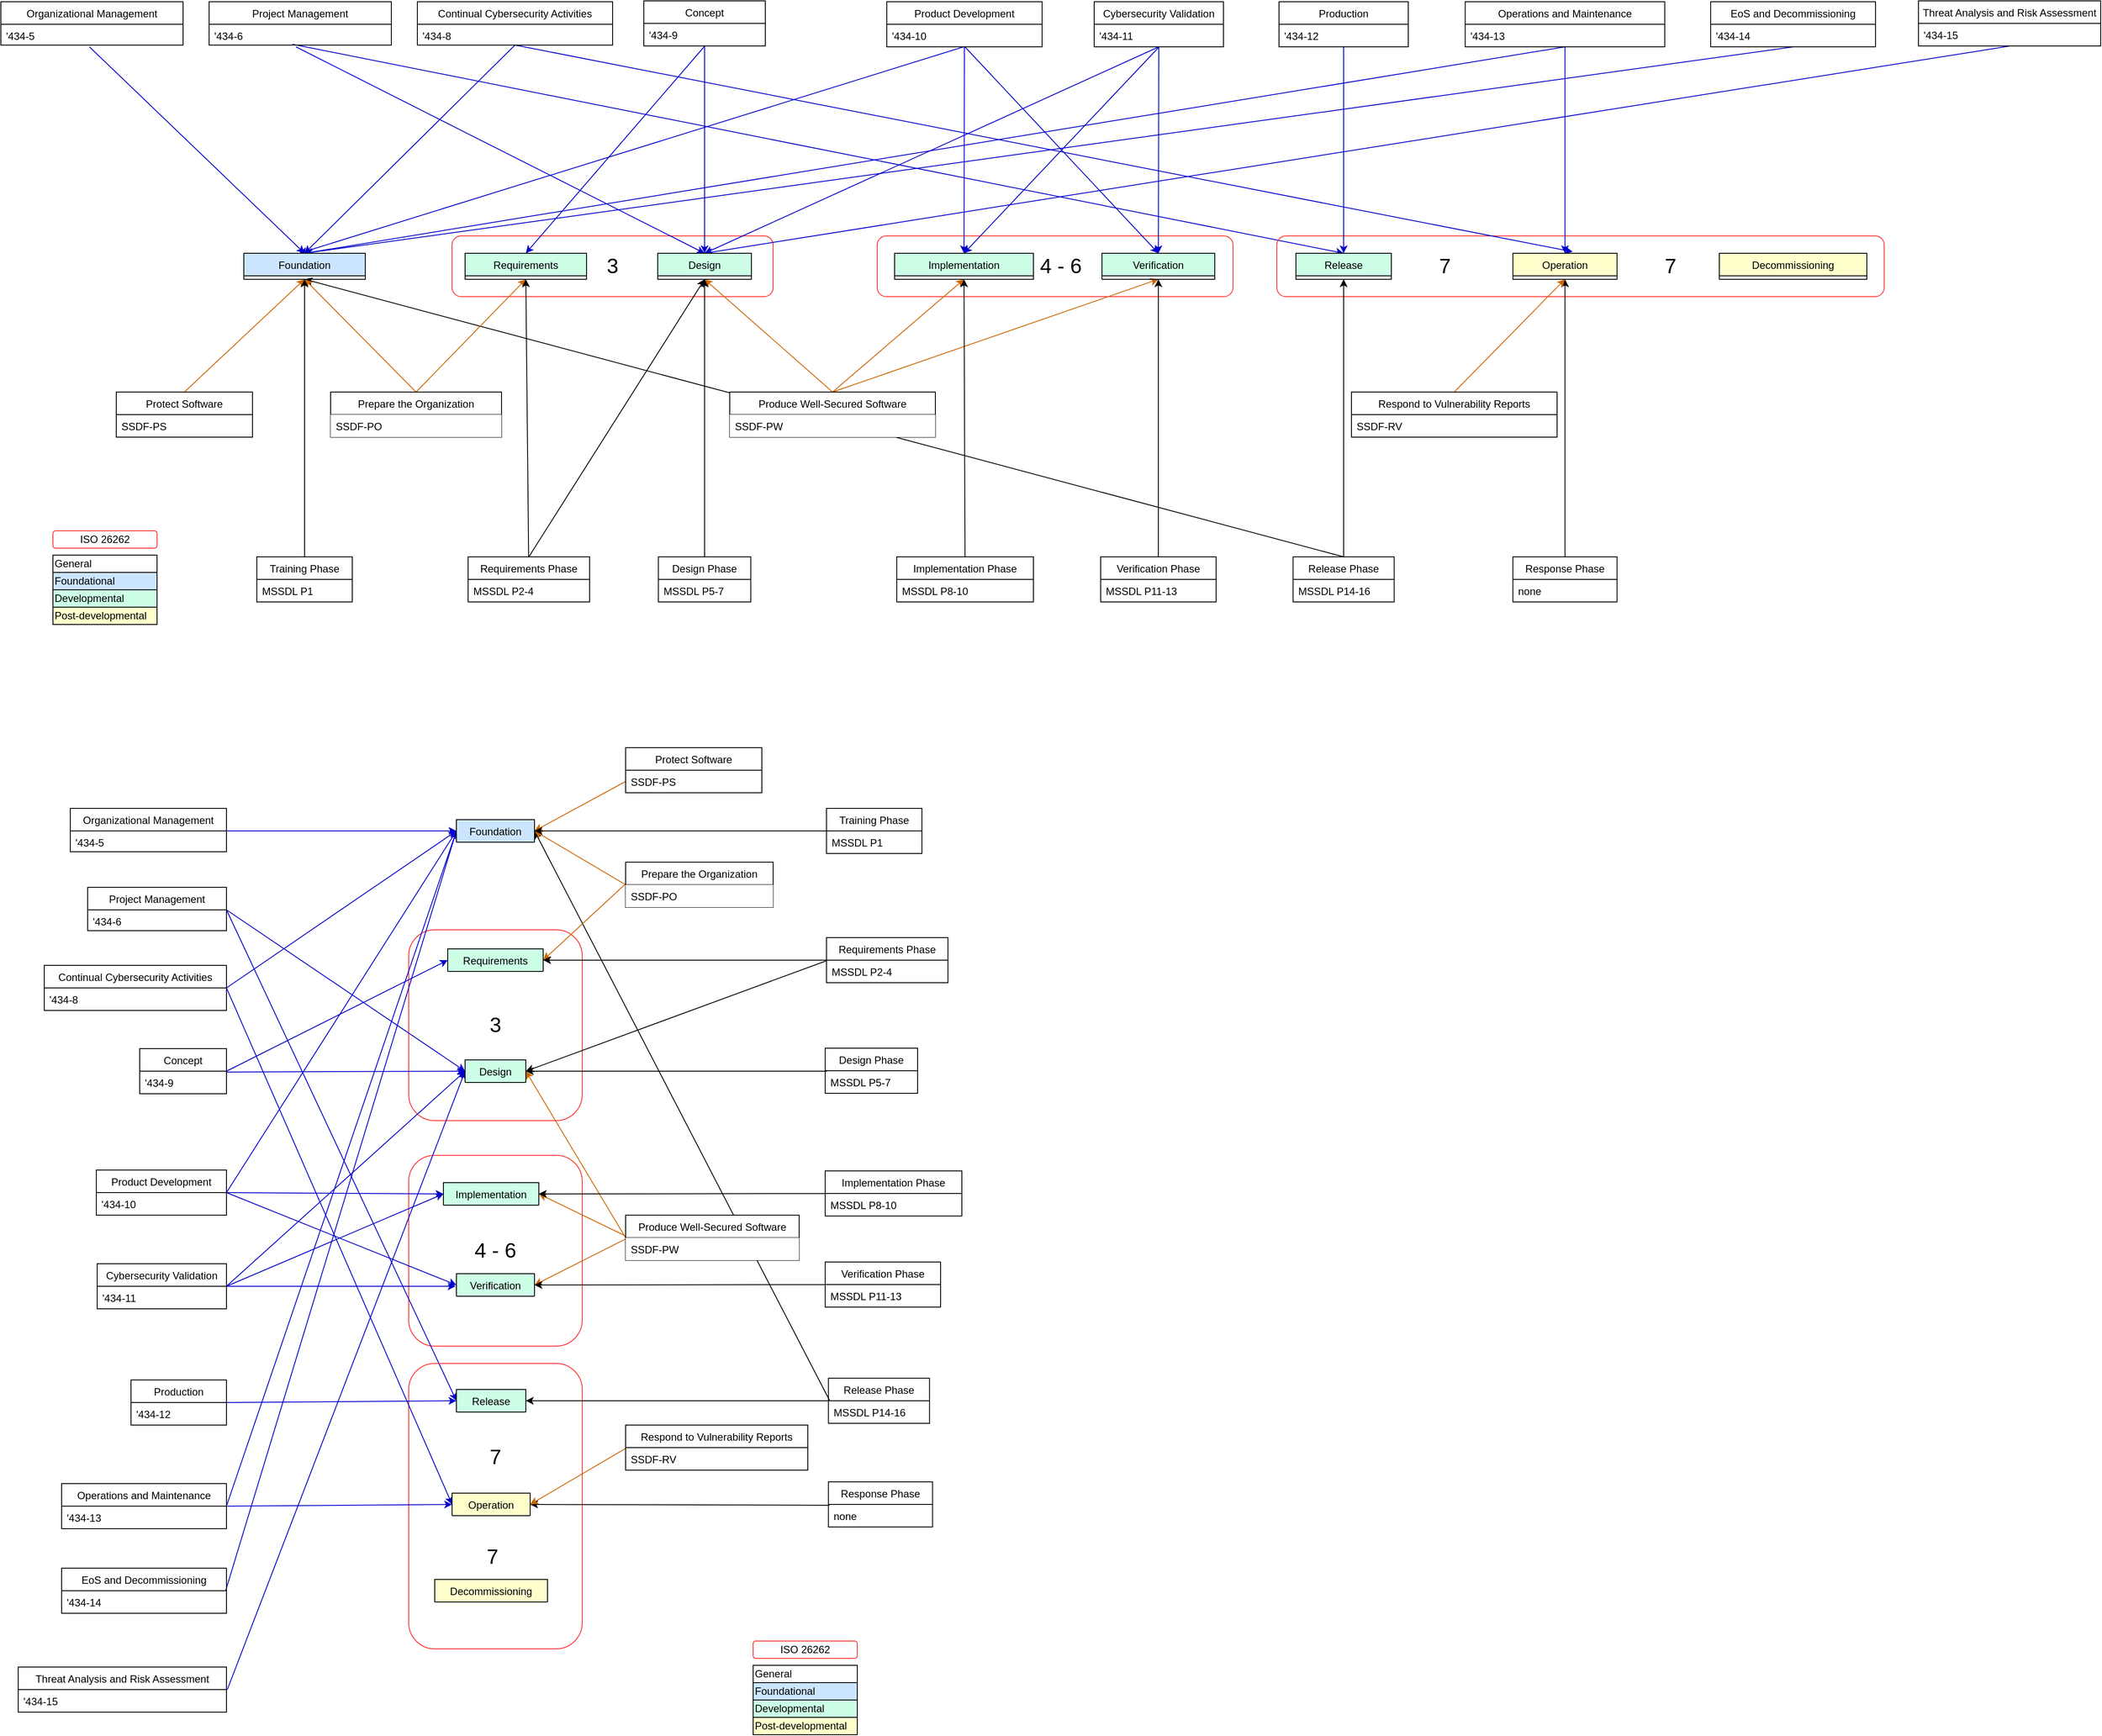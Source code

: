 <mxfile version="14.6.13" type="device"><diagram id="C2fSY1v2SiZeoUbDoYyL" name="Page-1"><mxGraphModel dx="2751" dy="997" grid="1" gridSize="10" guides="1" tooltips="1" connect="1" arrows="1" fold="1" page="1" pageScale="1" pageWidth="1169" pageHeight="827" math="0" shadow="0"><root><mxCell id="0"/><mxCell id="1" parent="0"/><mxCell id="hJieV127oDRcAoOhmvYn-3" value="&lt;font style=&quot;font-size: 24px&quot;&gt;&amp;nbsp; 4 - 6&lt;/font&gt;" style="rounded=1;whiteSpace=wrap;html=1;fillColor=none;strokeColor=#FF3333;" parent="1" vertex="1"><mxGeometry x="1030" y="340" width="410" height="70" as="geometry"/></mxCell><mxCell id="hJieV127oDRcAoOhmvYn-1" value="&lt;font style=&quot;font-size: 24px&quot;&gt;3&lt;/font&gt;" style="rounded=1;whiteSpace=wrap;html=1;fillColor=none;strokeColor=#FF3333;" parent="1" vertex="1"><mxGeometry x="540" y="340" width="370" height="70" as="geometry"/></mxCell><mxCell id="_l_DBUYZVkKUO2LjzU40-126" style="edgeStyle=none;rounded=0;orthogonalLoop=1;jettySize=auto;html=1;entryX=0.5;entryY=1;entryDx=0;entryDy=0;exitX=0.5;exitY=0;exitDx=0;exitDy=0;" parent="1" source="_l_DBUYZVkKUO2LjzU40-73" target="cCbZzRbkMwh0yFs7qHKT-26" edge="1"><mxGeometry relative="1" as="geometry"><mxPoint x="369.72" y="411.662" as="targetPoint"/></mxGeometry></mxCell><mxCell id="kG77olttsaliaeYaQDkx-5" style="edgeStyle=none;rounded=0;orthogonalLoop=1;jettySize=auto;html=1;entryX=0.5;entryY=0;entryDx=0;entryDy=0;strokeColor=#0000CC;exitX=0.457;exitY=0.958;exitDx=0;exitDy=0;exitPerimeter=0;" parent="1" source="kG77olttsaliaeYaQDkx-2" target="cCbZzRbkMwh0yFs7qHKT-92" edge="1"><mxGeometry relative="1" as="geometry"><mxPoint x="365" y="146" as="sourcePoint"/><mxPoint x="2020.99" y="496.984" as="targetPoint"/></mxGeometry></mxCell><mxCell id="hJieV127oDRcAoOhmvYn-4" value="&lt;font style=&quot;font-size: 24px&quot;&gt;7&amp;nbsp; &amp;nbsp; &amp;nbsp; &amp;nbsp; &amp;nbsp; &amp;nbsp; &amp;nbsp; &amp;nbsp; &amp;nbsp; &amp;nbsp; &amp;nbsp; &amp;nbsp; &amp;nbsp; &amp;nbsp; &amp;nbsp; &amp;nbsp; &amp;nbsp; &amp;nbsp; &amp;nbsp;7&amp;nbsp; &amp;nbsp; &amp;nbsp; &amp;nbsp;&amp;nbsp;&lt;/font&gt;" style="rounded=1;whiteSpace=wrap;html=1;fillColor=none;strokeColor=#FF3333;" parent="1" vertex="1"><mxGeometry x="1490.5" y="340" width="700" height="70" as="geometry"/></mxCell><mxCell id="_l_DBUYZVkKUO2LjzU40-109" style="edgeStyle=none;rounded=0;orthogonalLoop=1;jettySize=auto;html=1;entryX=0.5;entryY=1;entryDx=0;entryDy=0;strokeColor=#CC6600;exitX=0.5;exitY=0;exitDx=0;exitDy=0;" parent="1" source="cCbZzRbkMwh0yFs7qHKT-104" target="cCbZzRbkMwh0yFs7qHKT-26" edge="1"><mxGeometry relative="1" as="geometry"><mxPoint x="370.14" y="412.286" as="targetPoint"/></mxGeometry></mxCell><mxCell id="_l_DBUYZVkKUO2LjzU40-112" style="edgeStyle=none;rounded=0;orthogonalLoop=1;jettySize=auto;html=1;entryX=0.5;entryY=1;entryDx=0;entryDy=0;strokeColor=#CC6600;exitX=0.5;exitY=0;exitDx=0;exitDy=0;" parent="1" source="cCbZzRbkMwh0yFs7qHKT-104" target="cCbZzRbkMwh0yFs7qHKT-63" edge="1"><mxGeometry relative="1" as="geometry"><mxPoint x="628.08" y="411.714" as="targetPoint"/></mxGeometry></mxCell><mxCell id="_l_DBUYZVkKUO2LjzU40-113" style="edgeStyle=none;rounded=0;orthogonalLoop=1;jettySize=auto;html=1;entryX=0.5;entryY=1;entryDx=0;entryDy=0;strokeColor=#CC6600;exitX=0.5;exitY=0;exitDx=0;exitDy=0;" parent="1" source="_l_DBUYZVkKUO2LjzU40-35" target="cCbZzRbkMwh0yFs7qHKT-26" edge="1"><mxGeometry relative="1" as="geometry"><mxPoint x="369.58" y="411.714" as="targetPoint"/></mxGeometry></mxCell><mxCell id="_l_DBUYZVkKUO2LjzU40-43" value="Foundational&amp;nbsp; &amp;nbsp; &amp;nbsp; &amp;nbsp; &amp;nbsp;&amp;nbsp;" style="text;html=1;resizable=0;autosize=1;align=left;verticalAlign=middle;points=[];fillColor=#CCE5FF;strokeColor=#000000;rounded=0;" parent="1" vertex="1"><mxGeometry x="80" y="728" width="120" height="20" as="geometry"/></mxCell><mxCell id="_l_DBUYZVkKUO2LjzU40-44" value="Developmental&amp;nbsp; &amp;nbsp; &amp;nbsp; &amp;nbsp;" style="text;html=1;resizable=0;autosize=1;align=left;verticalAlign=middle;points=[];fillColor=#CCFFE6;strokeColor=#000000;rounded=0;" parent="1" vertex="1"><mxGeometry x="80" y="748" width="120" height="20" as="geometry"/></mxCell><mxCell id="_l_DBUYZVkKUO2LjzU40-45" value="Post-developmental" style="text;html=1;resizable=0;autosize=1;align=left;verticalAlign=middle;points=[];fillColor=#FFFFCC;strokeColor=#000000;rounded=0;" parent="1" vertex="1"><mxGeometry x="80" y="768" width="120" height="20" as="geometry"/></mxCell><mxCell id="_l_DBUYZVkKUO2LjzU40-49" value="General&amp;nbsp; &amp;nbsp; &amp;nbsp; &amp;nbsp; &amp;nbsp; &amp;nbsp; &amp;nbsp; &amp;nbsp; &amp;nbsp;&amp;nbsp;" style="text;html=1;resizable=0;autosize=1;align=left;verticalAlign=middle;points=[];rounded=0;strokeColor=#000000;" parent="1" vertex="1"><mxGeometry x="80" y="708" width="120" height="20" as="geometry"/></mxCell><mxCell id="_l_DBUYZVkKUO2LjzU40-114" style="edgeStyle=none;rounded=0;orthogonalLoop=1;jettySize=auto;html=1;strokeColor=#CC6600;entryX=0.5;entryY=1;entryDx=0;entryDy=0;exitX=0.5;exitY=0;exitDx=0;exitDy=0;" parent="1" source="_l_DBUYZVkKUO2LjzU40-55" target="cCbZzRbkMwh0yFs7qHKT-72" edge="1"><mxGeometry relative="1" as="geometry"><mxPoint x="831.0" y="411.714" as="targetPoint"/></mxGeometry></mxCell><mxCell id="_l_DBUYZVkKUO2LjzU40-116" style="edgeStyle=none;rounded=0;orthogonalLoop=1;jettySize=auto;html=1;entryX=0.5;entryY=1;entryDx=0;entryDy=0;strokeColor=#CC6600;exitX=0.5;exitY=0;exitDx=0;exitDy=0;" parent="1" source="_l_DBUYZVkKUO2LjzU40-55" target="cCbZzRbkMwh0yFs7qHKT-86" edge="1"><mxGeometry relative="1" as="geometry"><mxPoint x="1130.16" y="412.286" as="targetPoint"/></mxGeometry></mxCell><mxCell id="_l_DBUYZVkKUO2LjzU40-117" style="edgeStyle=none;rounded=0;orthogonalLoop=1;jettySize=auto;html=1;entryX=0.5;entryY=1;entryDx=0;entryDy=0;strokeColor=#CC6600;exitX=0.5;exitY=0;exitDx=0;exitDy=0;" parent="1" source="_l_DBUYZVkKUO2LjzU40-55" target="cCbZzRbkMwh0yFs7qHKT-89" edge="1"><mxGeometry relative="1" as="geometry"><mxPoint x="1353.48" y="411.714" as="targetPoint"/></mxGeometry></mxCell><mxCell id="_l_DBUYZVkKUO2LjzU40-110" style="edgeStyle=none;rounded=0;orthogonalLoop=1;jettySize=auto;html=1;entryX=0.5;entryY=1;entryDx=0;entryDy=0;" parent="1" source="_l_DBUYZVkKUO2LjzU40-61" target="cCbZzRbkMwh0yFs7qHKT-26" edge="1"><mxGeometry relative="1" as="geometry"><mxPoint x="370.56" y="411.948" as="targetPoint"/></mxGeometry></mxCell><mxCell id="_l_DBUYZVkKUO2LjzU40-121" style="edgeStyle=none;rounded=0;orthogonalLoop=1;jettySize=auto;html=1;entryX=0.5;entryY=1;entryDx=0;entryDy=0;" parent="1" source="_l_DBUYZVkKUO2LjzU40-64" target="cCbZzRbkMwh0yFs7qHKT-72" edge="1"><mxGeometry relative="1" as="geometry"><mxPoint x="831.0" y="411.714" as="targetPoint"/></mxGeometry></mxCell><mxCell id="_l_DBUYZVkKUO2LjzU40-123" style="edgeStyle=none;rounded=0;orthogonalLoop=1;jettySize=auto;html=1;entryX=0.5;entryY=1;entryDx=0;entryDy=0;" parent="1" source="_l_DBUYZVkKUO2LjzU40-67" target="cCbZzRbkMwh0yFs7qHKT-86" edge="1"><mxGeometry relative="1" as="geometry"/></mxCell><mxCell id="_l_DBUYZVkKUO2LjzU40-124" style="edgeStyle=none;rounded=0;orthogonalLoop=1;jettySize=auto;html=1;entryX=0.5;entryY=1;entryDx=0;entryDy=0;" parent="1" source="_l_DBUYZVkKUO2LjzU40-70" target="cCbZzRbkMwh0yFs7qHKT-89" edge="1"><mxGeometry relative="1" as="geometry"><mxPoint x="1353.48" y="410.83" as="targetPoint"/></mxGeometry></mxCell><mxCell id="_l_DBUYZVkKUO2LjzU40-125" style="edgeStyle=none;rounded=0;orthogonalLoop=1;jettySize=auto;html=1;entryX=0.5;entryY=1;entryDx=0;entryDy=0;" parent="1" source="_l_DBUYZVkKUO2LjzU40-73" target="cCbZzRbkMwh0yFs7qHKT-92" edge="1"><mxGeometry relative="1" as="geometry"/></mxCell><mxCell id="_l_DBUYZVkKUO2LjzU40-130" style="edgeStyle=none;rounded=0;orthogonalLoop=1;jettySize=auto;html=1;entryX=0.5;entryY=1;entryDx=0;entryDy=0;" parent="1" source="_l_DBUYZVkKUO2LjzU40-76" target="cCbZzRbkMwh0yFs7qHKT-98" edge="1"><mxGeometry relative="1" as="geometry"><mxPoint x="1823.45" y="412" as="targetPoint"/></mxGeometry></mxCell><mxCell id="_l_DBUYZVkKUO2LjzU40-119" style="edgeStyle=none;rounded=0;orthogonalLoop=1;jettySize=auto;html=1;entryX=0.5;entryY=1;entryDx=0;entryDy=0;" parent="1" source="_l_DBUYZVkKUO2LjzU40-80" target="cCbZzRbkMwh0yFs7qHKT-63" edge="1"><mxGeometry relative="1" as="geometry"><mxPoint x="628.5" y="412" as="targetPoint"/></mxGeometry></mxCell><mxCell id="_l_DBUYZVkKUO2LjzU40-120" style="edgeStyle=none;rounded=0;orthogonalLoop=1;jettySize=auto;html=1;entryX=0.5;entryY=1;entryDx=0;entryDy=0;exitX=0.5;exitY=0;exitDx=0;exitDy=0;" parent="1" source="_l_DBUYZVkKUO2LjzU40-80" target="cCbZzRbkMwh0yFs7qHKT-72" edge="1"><mxGeometry relative="1" as="geometry"><mxPoint x="830.46" y="411.714" as="targetPoint"/></mxGeometry></mxCell><mxCell id="_l_DBUYZVkKUO2LjzU40-143" style="edgeStyle=none;rounded=0;orthogonalLoop=1;jettySize=auto;html=1;entryX=0.5;entryY=1;entryDx=0;entryDy=0;strokeColor=#CC6600;exitX=0.5;exitY=0;exitDx=0;exitDy=0;" parent="1" source="_l_DBUYZVkKUO2LjzU40-58" target="cCbZzRbkMwh0yFs7qHKT-98" edge="1"><mxGeometry relative="1" as="geometry"><mxPoint x="1822.97" y="411.714" as="targetPoint"/></mxGeometry></mxCell><mxCell id="_l_DBUYZVkKUO2LjzU40-145" style="edgeStyle=none;rounded=0;orthogonalLoop=1;jettySize=auto;html=1;entryX=0.5;entryY=0;entryDx=0;entryDy=0;strokeColor=#0000CC;exitX=0.5;exitY=1;exitDx=0;exitDy=0;" parent="1" source="_l_DBUYZVkKUO2LjzU40-84" target="cCbZzRbkMwh0yFs7qHKT-26" edge="1"><mxGeometry relative="1" as="geometry"/></mxCell><mxCell id="_l_DBUYZVkKUO2LjzU40-146" style="edgeStyle=none;rounded=0;orthogonalLoop=1;jettySize=auto;html=1;strokeColor=#0000CC;entryX=0.5;entryY=0;entryDx=0;entryDy=0;exitX=0.503;exitY=1;exitDx=0;exitDy=0;exitPerimeter=0;" parent="1" source="_l_DBUYZVkKUO2LjzU40-88" target="cCbZzRbkMwh0yFs7qHKT-26" edge="1"><mxGeometry relative="1" as="geometry"><mxPoint x="1060" y="330" as="targetPoint"/><mxPoint x="2084.55" y="148" as="sourcePoint"/></mxGeometry></mxCell><mxCell id="_l_DBUYZVkKUO2LjzU40-111" style="edgeStyle=none;rounded=0;orthogonalLoop=1;jettySize=auto;html=1;entryX=0.5;entryY=0;entryDx=0;entryDy=0;strokeColor=#0000CC;exitX=0.5;exitY=1;exitDx=0;exitDy=0;" parent="1" source="_l_DBUYZVkKUO2LjzU40-90" target="cCbZzRbkMwh0yFs7qHKT-26" edge="1"><mxGeometry relative="1" as="geometry"><mxPoint x="410" y="400" as="targetPoint"/><mxPoint x="612" y="130" as="sourcePoint"/></mxGeometry></mxCell><mxCell id="_l_DBUYZVkKUO2LjzU40-131" style="edgeStyle=none;rounded=0;orthogonalLoop=1;jettySize=auto;html=1;entryX=0.574;entryY=-0.058;entryDx=0;entryDy=0;entryPerimeter=0;strokeColor=#0000CC;exitX=0.501;exitY=1;exitDx=0;exitDy=0;exitPerimeter=0;" parent="1" source="_l_DBUYZVkKUO2LjzU40-91" target="cCbZzRbkMwh0yFs7qHKT-98" edge="1"><mxGeometry relative="1" as="geometry"><mxPoint x="620" y="130" as="sourcePoint"/></mxGeometry></mxCell><mxCell id="_l_DBUYZVkKUO2LjzU40-132" style="edgeStyle=none;rounded=0;orthogonalLoop=1;jettySize=auto;html=1;entryX=0.5;entryY=0;entryDx=0;entryDy=0;strokeColor=#0000CC;exitX=0.502;exitY=1;exitDx=0;exitDy=0;exitPerimeter=0;" parent="1" source="_l_DBUYZVkKUO2LjzU40-94" target="cCbZzRbkMwh0yFs7qHKT-63" edge="1"><mxGeometry relative="1" as="geometry"><mxPoint x="830.72" y="146.974" as="sourcePoint"/></mxGeometry></mxCell><mxCell id="_l_DBUYZVkKUO2LjzU40-133" style="edgeStyle=none;rounded=0;orthogonalLoop=1;jettySize=auto;html=1;entryX=0.5;entryY=0;entryDx=0;entryDy=0;strokeColor=#0000CC;" parent="1" source="_l_DBUYZVkKUO2LjzU40-93" target="cCbZzRbkMwh0yFs7qHKT-72" edge="1"><mxGeometry relative="1" as="geometry"/></mxCell><mxCell id="_l_DBUYZVkKUO2LjzU40-135" style="edgeStyle=none;rounded=0;orthogonalLoop=1;jettySize=auto;html=1;entryX=0.5;entryY=0;entryDx=0;entryDy=0;strokeColor=#0000CC;exitX=0.503;exitY=1;exitDx=0;exitDy=0;exitPerimeter=0;" parent="1" source="_l_DBUYZVkKUO2LjzU40-97" target="cCbZzRbkMwh0yFs7qHKT-72" edge="1"><mxGeometry relative="1" as="geometry"><mxPoint x="2335" y="147.988" as="sourcePoint"/></mxGeometry></mxCell><mxCell id="_l_DBUYZVkKUO2LjzU40-137" style="edgeStyle=none;rounded=0;orthogonalLoop=1;jettySize=auto;html=1;entryX=0.5;entryY=0;entryDx=0;entryDy=0;strokeColor=#0000CC;" parent="1" source="_l_DBUYZVkKUO2LjzU40-99" target="cCbZzRbkMwh0yFs7qHKT-86" edge="1"><mxGeometry relative="1" as="geometry"/></mxCell><mxCell id="_l_DBUYZVkKUO2LjzU40-138" style="edgeStyle=none;rounded=0;orthogonalLoop=1;jettySize=auto;html=1;strokeColor=#0000CC;exitX=0.503;exitY=1;exitDx=0;exitDy=0;exitPerimeter=0;entryX=0.5;entryY=0;entryDx=0;entryDy=0;" parent="1" source="_l_DBUYZVkKUO2LjzU40-100" target="cCbZzRbkMwh0yFs7qHKT-89" edge="1"><mxGeometry relative="1" as="geometry"><mxPoint x="1129.605" y="147.974" as="sourcePoint"/></mxGeometry></mxCell><mxCell id="_l_DBUYZVkKUO2LjzU40-139" style="edgeStyle=none;rounded=0;orthogonalLoop=1;jettySize=auto;html=1;entryX=0.457;entryY=0;entryDx=0;entryDy=0;entryPerimeter=0;strokeColor=#0000CC;exitX=0.495;exitY=1;exitDx=0;exitDy=0;exitPerimeter=0;" parent="1" source="_l_DBUYZVkKUO2LjzU40-100" target="cCbZzRbkMwh0yFs7qHKT-26" edge="1"><mxGeometry relative="1" as="geometry"><mxPoint x="1129.605" y="147.974" as="sourcePoint"/></mxGeometry></mxCell><mxCell id="_l_DBUYZVkKUO2LjzU40-140" style="edgeStyle=none;rounded=0;orthogonalLoop=1;jettySize=auto;html=1;strokeColor=#0000CC;" parent="1" source="_l_DBUYZVkKUO2LjzU40-102" target="cCbZzRbkMwh0yFs7qHKT-89" edge="1"><mxGeometry relative="1" as="geometry"/></mxCell><mxCell id="_l_DBUYZVkKUO2LjzU40-141" style="edgeStyle=none;rounded=0;orthogonalLoop=1;jettySize=auto;html=1;entryX=0.5;entryY=0;entryDx=0;entryDy=0;strokeColor=#0000CC;exitX=0.5;exitY=1;exitDx=0;exitDy=0;" parent="1" source="_l_DBUYZVkKUO2LjzU40-102" target="cCbZzRbkMwh0yFs7qHKT-72" edge="1"><mxGeometry relative="1" as="geometry"/></mxCell><mxCell id="_l_DBUYZVkKUO2LjzU40-142" style="edgeStyle=none;rounded=0;orthogonalLoop=1;jettySize=auto;html=1;entryX=0.5;entryY=0;entryDx=0;entryDy=0;strokeColor=#0000CC;" parent="1" source="_l_DBUYZVkKUO2LjzU40-105" target="cCbZzRbkMwh0yFs7qHKT-92" edge="1"><mxGeometry relative="1" as="geometry"/></mxCell><mxCell id="_l_DBUYZVkKUO2LjzU40-144" style="edgeStyle=none;rounded=0;orthogonalLoop=1;jettySize=auto;html=1;entryX=0.5;entryY=0;entryDx=0;entryDy=0;strokeColor=#0000CC;" parent="1" source="_l_DBUYZVkKUO2LjzU40-84" target="cCbZzRbkMwh0yFs7qHKT-98" edge="1"><mxGeometry relative="1" as="geometry"><mxPoint x="1989.61" y="168" as="sourcePoint"/><mxPoint x="1989.61" y="510.0" as="targetPoint"/></mxGeometry></mxCell><mxCell id="hJieV127oDRcAoOhmvYn-5" value="&lt;font style=&quot;font-size: 12px&quot;&gt;ISO 26262&lt;/font&gt;" style="rounded=1;whiteSpace=wrap;html=1;fillColor=none;strokeColor=#FF3333;" parent="1" vertex="1"><mxGeometry x="80" y="680" width="120" height="20" as="geometry"/></mxCell><mxCell id="kG77olttsaliaeYaQDkx-6" style="edgeStyle=none;rounded=0;orthogonalLoop=1;jettySize=auto;html=1;strokeColor=#0000CC;entryX=0.5;entryY=0;entryDx=0;entryDy=0;" parent="1" target="cCbZzRbkMwh0yFs7qHKT-72" edge="1"><mxGeometry relative="1" as="geometry"><mxPoint x="810" y="440" as="targetPoint"/><mxPoint x="360" y="122" as="sourcePoint"/></mxGeometry></mxCell><mxCell id="lNjRGYg9lNot0zcYpKOc-4" style="edgeStyle=none;rounded=0;orthogonalLoop=1;jettySize=auto;html=1;strokeColor=#0000CC;exitX=0.486;exitY=1.083;exitDx=0;exitDy=0;exitPerimeter=0;entryX=0.5;entryY=0;entryDx=0;entryDy=0;" parent="1" source="lNjRGYg9lNot0zcYpKOc-2" target="cCbZzRbkMwh0yFs7qHKT-26" edge="1"><mxGeometry relative="1" as="geometry"><mxPoint x="656.0" y="384.0" as="targetPoint"/><mxPoint x="123.74" y="146.598" as="sourcePoint"/></mxGeometry></mxCell><mxCell id="_l_DBUYZVkKUO2LjzU40-90" value="Continual Cybersecurity Activities" style="swimlane;fontStyle=0;childLayout=stackLayout;horizontal=1;startSize=26;fillColor=none;horizontalStack=0;resizeParent=1;resizeParentMax=0;resizeLast=0;collapsible=1;marginBottom=0;" parent="1" vertex="1"><mxGeometry x="500" y="70.0" width="225" height="50" as="geometry"/></mxCell><mxCell id="_l_DBUYZVkKUO2LjzU40-91" value="'434-8" style="text;strokeColor=none;fillColor=none;align=left;verticalAlign=top;spacingLeft=4;spacingRight=4;overflow=hidden;rotatable=0;points=[[0,0.5],[1,0.5]];portConstraint=eastwest;" parent="_l_DBUYZVkKUO2LjzU40-90" vertex="1"><mxGeometry y="26" width="225" height="24" as="geometry"/></mxCell><mxCell id="kG77olttsaliaeYaQDkx-1" value="Project Management" style="swimlane;fontStyle=0;childLayout=stackLayout;horizontal=1;startSize=26;fillColor=none;horizontalStack=0;resizeParent=1;resizeParentMax=0;resizeLast=0;collapsible=1;marginBottom=0;" parent="1" vertex="1"><mxGeometry x="260" y="70" width="210" height="50" as="geometry"><mxRectangle x="742" y="320" width="130" height="26" as="alternateBounds"/></mxGeometry></mxCell><mxCell id="kG77olttsaliaeYaQDkx-2" value="'434-6" style="text;strokeColor=none;fillColor=none;align=left;verticalAlign=top;spacingLeft=4;spacingRight=4;overflow=hidden;rotatable=0;points=[[0,0.5],[1,0.5]];portConstraint=eastwest;" parent="kG77olttsaliaeYaQDkx-1" vertex="1"><mxGeometry y="26" width="210" height="24" as="geometry"/></mxCell><mxCell id="lNjRGYg9lNot0zcYpKOc-1" value="Organizational Management" style="swimlane;fontStyle=0;childLayout=stackLayout;horizontal=1;startSize=26;fillColor=none;horizontalStack=0;resizeParent=1;resizeParentMax=0;resizeLast=0;collapsible=1;marginBottom=0;" parent="1" vertex="1"><mxGeometry x="20" y="70" width="210" height="50" as="geometry"><mxRectangle x="742" y="320" width="130" height="26" as="alternateBounds"/></mxGeometry></mxCell><mxCell id="lNjRGYg9lNot0zcYpKOc-2" value="'434-5" style="text;strokeColor=none;fillColor=none;align=left;verticalAlign=top;spacingLeft=4;spacingRight=4;overflow=hidden;rotatable=0;points=[[0,0.5],[1,0.5]];portConstraint=eastwest;" parent="lNjRGYg9lNot0zcYpKOc-1" vertex="1"><mxGeometry y="26" width="210" height="24" as="geometry"/></mxCell><mxCell id="_l_DBUYZVkKUO2LjzU40-99" value="Product Development" style="swimlane;fontStyle=0;childLayout=stackLayout;horizontal=1;startSize=26;fillColor=none;horizontalStack=0;resizeParent=1;resizeParentMax=0;resizeLast=0;collapsible=1;marginBottom=0;" parent="1" vertex="1"><mxGeometry x="1041" y="70.0" width="179" height="52" as="geometry"/></mxCell><mxCell id="_l_DBUYZVkKUO2LjzU40-100" value="'434-10" style="text;strokeColor=none;fillColor=none;align=left;verticalAlign=top;spacingLeft=4;spacingRight=4;overflow=hidden;rotatable=0;points=[[0,0.5],[1,0.5]];portConstraint=eastwest;" parent="_l_DBUYZVkKUO2LjzU40-99" vertex="1"><mxGeometry y="26" width="179" height="26" as="geometry"/></mxCell><mxCell id="cCbZzRbkMwh0yFs7qHKT-86" value="Implementation" style="swimlane;fontStyle=0;childLayout=stackLayout;horizontal=1;startSize=26;fillColor=#CCFFE6;horizontalStack=0;resizeParent=1;resizeParentMax=0;resizeLast=0;collapsible=1;marginBottom=0;" parent="1" vertex="1"><mxGeometry x="1050" y="360" width="160" height="30" as="geometry"/></mxCell><mxCell id="_l_DBUYZVkKUO2LjzU40-55" value="Produce Well-Secured Software" style="swimlane;fontStyle=0;childLayout=stackLayout;horizontal=1;startSize=26;horizontalStack=0;resizeParent=1;resizeParentMax=0;resizeLast=0;collapsible=1;marginBottom=0;" parent="1" vertex="1"><mxGeometry x="860" y="520.0" width="237" height="52" as="geometry"/></mxCell><mxCell id="_l_DBUYZVkKUO2LjzU40-56" value="SSDF-PW" style="text;align=left;verticalAlign=top;spacingLeft=4;spacingRight=4;overflow=hidden;rotatable=0;points=[[0,0.5],[1,0.5]];portConstraint=eastwest;fillColor=#ffffff;" parent="_l_DBUYZVkKUO2LjzU40-55" vertex="1"><mxGeometry y="26" width="237" height="26" as="geometry"/></mxCell><mxCell id="_l_DBUYZVkKUO2LjzU40-67" value="Implementation Phase" style="swimlane;fontStyle=0;childLayout=stackLayout;horizontal=1;startSize=26;fillColor=none;horizontalStack=0;resizeParent=1;resizeParentMax=0;resizeLast=0;collapsible=1;marginBottom=0;" parent="1" vertex="1"><mxGeometry x="1052.5" y="710.0" width="157.5" height="52" as="geometry"/></mxCell><mxCell id="_l_DBUYZVkKUO2LjzU40-68" value="MSSDL P8-10" style="text;strokeColor=none;fillColor=none;align=left;verticalAlign=top;spacingLeft=4;spacingRight=4;overflow=hidden;rotatable=0;points=[[0,0.5],[1,0.5]];portConstraint=eastwest;" parent="_l_DBUYZVkKUO2LjzU40-67" vertex="1"><mxGeometry y="26" width="157.5" height="26" as="geometry"/></mxCell><mxCell id="_l_DBUYZVkKUO2LjzU40-96" value="Threat Analysis and Risk Assessment" style="swimlane;fontStyle=0;childLayout=stackLayout;horizontal=1;startSize=26;fillColor=none;horizontalStack=0;resizeParent=1;resizeParentMax=0;resizeLast=0;collapsible=1;marginBottom=0;" parent="1" vertex="1"><mxGeometry x="2230" y="69" width="210" height="52" as="geometry"/></mxCell><mxCell id="_l_DBUYZVkKUO2LjzU40-97" value="'434-15" style="text;strokeColor=none;fillColor=none;align=left;verticalAlign=top;spacingLeft=4;spacingRight=4;overflow=hidden;rotatable=0;points=[[0,0.5],[1,0.5]];portConstraint=eastwest;" parent="_l_DBUYZVkKUO2LjzU40-96" vertex="1"><mxGeometry y="26" width="210" height="26" as="geometry"/></mxCell><mxCell id="cCbZzRbkMwh0yFs7qHKT-63" value="Requirements" style="swimlane;fontStyle=0;childLayout=stackLayout;horizontal=1;startSize=26;fillColor=#CCFFE6;horizontalStack=0;resizeParent=1;resizeParentMax=0;resizeLast=0;collapsible=1;marginBottom=0;" parent="1" vertex="1"><mxGeometry x="555" y="360" width="140" height="30" as="geometry"/></mxCell><mxCell id="cCbZzRbkMwh0yFs7qHKT-72" value="Design" style="swimlane;fontStyle=0;childLayout=stackLayout;horizontal=1;startSize=26;fillColor=#CCFFE6;horizontalStack=0;resizeParent=1;resizeParentMax=0;resizeLast=0;collapsible=1;marginBottom=0;" parent="1" vertex="1"><mxGeometry x="777" y="360" width="108" height="30" as="geometry"/></mxCell><mxCell id="_l_DBUYZVkKUO2LjzU40-35" value="Protect Software" style="swimlane;fontStyle=0;childLayout=stackLayout;horizontal=1;startSize=26;fillColor=none;horizontalStack=0;resizeParent=1;resizeParentMax=0;resizeLast=0;collapsible=1;marginBottom=0;" parent="1" vertex="1"><mxGeometry x="153" y="520" width="157" height="52" as="geometry"><mxRectangle x="742" y="320" width="130" height="26" as="alternateBounds"/></mxGeometry></mxCell><mxCell id="_l_DBUYZVkKUO2LjzU40-36" value="SSDF-PS" style="text;strokeColor=none;fillColor=none;align=left;verticalAlign=top;spacingLeft=4;spacingRight=4;overflow=hidden;rotatable=0;points=[[0,0.5],[1,0.5]];portConstraint=eastwest;" parent="_l_DBUYZVkKUO2LjzU40-35" vertex="1"><mxGeometry y="26" width="157" height="26" as="geometry"/></mxCell><mxCell id="_l_DBUYZVkKUO2LjzU40-64" value="Design Phase" style="swimlane;fontStyle=0;childLayout=stackLayout;horizontal=1;startSize=26;fillColor=none;horizontalStack=0;resizeParent=1;resizeParentMax=0;resizeLast=0;collapsible=1;marginBottom=0;" parent="1" vertex="1"><mxGeometry x="777.75" y="710.0" width="106.5" height="52" as="geometry"><mxRectangle x="742" y="320" width="130" height="26" as="alternateBounds"/></mxGeometry></mxCell><mxCell id="_l_DBUYZVkKUO2LjzU40-65" value="MSSDL P5-7" style="text;strokeColor=none;fillColor=none;align=left;verticalAlign=top;spacingLeft=4;spacingRight=4;overflow=hidden;rotatable=0;points=[[0,0.5],[1,0.5]];portConstraint=eastwest;" parent="_l_DBUYZVkKUO2LjzU40-64" vertex="1"><mxGeometry y="26" width="106.5" height="26" as="geometry"/></mxCell><mxCell id="_l_DBUYZVkKUO2LjzU40-80" value="Requirements Phase" style="swimlane;fontStyle=0;childLayout=stackLayout;horizontal=1;startSize=26;fillColor=none;horizontalStack=0;resizeParent=1;resizeParentMax=0;resizeLast=0;collapsible=1;marginBottom=0;" parent="1" vertex="1"><mxGeometry x="558.5" y="710.0" width="140" height="52" as="geometry"><mxRectangle x="742" y="320" width="130" height="26" as="alternateBounds"/></mxGeometry></mxCell><mxCell id="_l_DBUYZVkKUO2LjzU40-81" value="MSSDL P2-4" style="text;strokeColor=none;fillColor=none;align=left;verticalAlign=top;spacingLeft=4;spacingRight=4;overflow=hidden;rotatable=0;points=[[0,0.5],[1,0.5]];portConstraint=eastwest;" parent="_l_DBUYZVkKUO2LjzU40-80" vertex="1"><mxGeometry y="26" width="140" height="26" as="geometry"/></mxCell><mxCell id="cCbZzRbkMwh0yFs7qHKT-26" value="Foundation" style="swimlane;fontStyle=0;childLayout=stackLayout;horizontal=1;startSize=26;fillColor=#CCE5FF;horizontalStack=0;resizeParent=1;resizeParentMax=0;resizeLast=0;collapsible=1;marginBottom=0;" parent="1" vertex="1"><mxGeometry x="300" y="360" width="140" height="30" as="geometry"/></mxCell><mxCell id="_l_DBUYZVkKUO2LjzU40-61" value="Training Phase" style="swimlane;fontStyle=0;childLayout=stackLayout;horizontal=1;startSize=26;fillColor=none;horizontalStack=0;resizeParent=1;resizeParentMax=0;resizeLast=0;collapsible=1;marginBottom=0;" parent="1" vertex="1"><mxGeometry x="315" y="710.0" width="110" height="52" as="geometry"/></mxCell><mxCell id="_l_DBUYZVkKUO2LjzU40-62" value="MSSDL P1" style="text;strokeColor=none;fillColor=none;align=left;verticalAlign=top;spacingLeft=4;spacingRight=4;overflow=hidden;rotatable=0;points=[[0,0.5],[1,0.5]];portConstraint=eastwest;" parent="_l_DBUYZVkKUO2LjzU40-61" vertex="1"><mxGeometry y="26" width="110" height="26" as="geometry"/></mxCell><mxCell id="cCbZzRbkMwh0yFs7qHKT-104" value="Prepare the Organization" style="swimlane;fontStyle=0;childLayout=stackLayout;horizontal=1;startSize=26;fillColor=#FFFFFF;horizontalStack=0;resizeParent=1;resizeParentMax=0;resizeLast=0;collapsible=1;marginBottom=0;" parent="1" vertex="1"><mxGeometry x="400" y="520" width="197" height="52" as="geometry"/></mxCell><mxCell id="cCbZzRbkMwh0yFs7qHKT-105" value="SSDF-PO" style="text;strokeColor=none;fillColor=#FFFFFF;align=left;verticalAlign=top;spacingLeft=4;spacingRight=4;overflow=hidden;rotatable=0;points=[[0,0.5],[1,0.5]];portConstraint=eastwest;" parent="cCbZzRbkMwh0yFs7qHKT-104" vertex="1"><mxGeometry y="26" width="197" height="26" as="geometry"/></mxCell><mxCell id="_l_DBUYZVkKUO2LjzU40-93" value="Concept" style="swimlane;fontStyle=0;childLayout=stackLayout;horizontal=1;startSize=26;fillColor=none;horizontalStack=0;resizeParent=1;resizeParentMax=0;resizeLast=0;collapsible=1;marginBottom=0;" parent="1" vertex="1"><mxGeometry x="761" y="69.0" width="140" height="52" as="geometry"><mxRectangle x="742" y="320" width="130" height="26" as="alternateBounds"/></mxGeometry></mxCell><mxCell id="_l_DBUYZVkKUO2LjzU40-94" value="'434-9" style="text;strokeColor=none;fillColor=none;align=left;verticalAlign=top;spacingLeft=4;spacingRight=4;overflow=hidden;rotatable=0;points=[[0,0.5],[1,0.5]];portConstraint=eastwest;" parent="_l_DBUYZVkKUO2LjzU40-93" vertex="1"><mxGeometry y="26" width="140" height="26" as="geometry"/></mxCell><mxCell id="_l_DBUYZVkKUO2LjzU40-102" value="Cybersecurity Validation" style="swimlane;fontStyle=0;childLayout=stackLayout;horizontal=1;startSize=26;fillColor=none;horizontalStack=0;resizeParent=1;resizeParentMax=0;resizeLast=0;collapsible=1;marginBottom=0;" parent="1" vertex="1"><mxGeometry x="1280" y="70.0" width="149" height="52" as="geometry"><mxRectangle x="742" y="320" width="130" height="26" as="alternateBounds"/></mxGeometry></mxCell><mxCell id="_l_DBUYZVkKUO2LjzU40-103" value="'434-11" style="text;strokeColor=none;fillColor=none;align=left;verticalAlign=top;spacingLeft=4;spacingRight=4;overflow=hidden;rotatable=0;points=[[0,0.5],[1,0.5]];portConstraint=eastwest;" parent="_l_DBUYZVkKUO2LjzU40-102" vertex="1"><mxGeometry y="26" width="149" height="26" as="geometry"/></mxCell><mxCell id="cCbZzRbkMwh0yFs7qHKT-89" value="Verification" style="swimlane;fontStyle=0;childLayout=stackLayout;horizontal=1;startSize=26;fillColor=#CCFFE6;horizontalStack=0;resizeParent=1;resizeParentMax=0;resizeLast=0;collapsible=1;marginBottom=0;" parent="1" vertex="1"><mxGeometry x="1289" y="360" width="130" height="30" as="geometry"/></mxCell><mxCell id="_l_DBUYZVkKUO2LjzU40-70" value="Verification Phase" style="swimlane;fontStyle=0;childLayout=stackLayout;horizontal=1;startSize=26;fillColor=#FFFFFF;horizontalStack=0;resizeParent=1;resizeParentMax=0;resizeLast=0;collapsible=1;marginBottom=0;" parent="1" vertex="1"><mxGeometry x="1287.5" y="710.0" width="133.0" height="52" as="geometry"/></mxCell><mxCell id="_l_DBUYZVkKUO2LjzU40-71" value="MSSDL P11-13" style="text;strokeColor=none;fillColor=none;align=left;verticalAlign=top;spacingLeft=4;spacingRight=4;overflow=hidden;rotatable=0;points=[[0,0.5],[1,0.5]];portConstraint=eastwest;" parent="_l_DBUYZVkKUO2LjzU40-70" vertex="1"><mxGeometry y="26" width="133.0" height="26" as="geometry"/></mxCell><mxCell id="_l_DBUYZVkKUO2LjzU40-84" value="Operations and Maintenance" style="swimlane;fontStyle=0;childLayout=stackLayout;horizontal=1;startSize=26;fillColor=none;horizontalStack=0;resizeParent=1;resizeParentMax=0;resizeLast=0;collapsible=1;marginBottom=0;" parent="1" vertex="1"><mxGeometry x="1707.61" y="70.0" width="230" height="52" as="geometry"><mxRectangle x="742" y="320" width="130" height="26" as="alternateBounds"/></mxGeometry></mxCell><mxCell id="_l_DBUYZVkKUO2LjzU40-85" value="'434-13" style="text;strokeColor=none;fillColor=none;align=left;verticalAlign=top;spacingLeft=4;spacingRight=4;overflow=hidden;rotatable=0;points=[[0,0.5],[1,0.5]];portConstraint=eastwest;" parent="_l_DBUYZVkKUO2LjzU40-84" vertex="1"><mxGeometry y="26" width="230" height="26" as="geometry"/></mxCell><mxCell id="_l_DBUYZVkKUO2LjzU40-87" value="EoS and Decommissioning" style="swimlane;fontStyle=0;childLayout=stackLayout;horizontal=1;startSize=26;fillColor=none;horizontalStack=0;resizeParent=1;resizeParentMax=0;resizeLast=0;collapsible=1;marginBottom=0;" parent="1" vertex="1"><mxGeometry x="1990.5" y="70.0" width="190" height="52" as="geometry"><mxRectangle x="742" y="320" width="130" height="26" as="alternateBounds"/></mxGeometry></mxCell><mxCell id="_l_DBUYZVkKUO2LjzU40-88" value="'434-14" style="text;strokeColor=none;fillColor=none;align=left;verticalAlign=top;spacingLeft=4;spacingRight=4;overflow=hidden;rotatable=0;points=[[0,0.5],[1,0.5]];portConstraint=eastwest;" parent="_l_DBUYZVkKUO2LjzU40-87" vertex="1"><mxGeometry y="26" width="190" height="26" as="geometry"/></mxCell><mxCell id="_l_DBUYZVkKUO2LjzU40-105" value="Production" style="swimlane;fontStyle=0;childLayout=stackLayout;horizontal=1;startSize=26;fillColor=none;horizontalStack=0;resizeParent=1;resizeParentMax=0;resizeLast=0;collapsible=1;marginBottom=0;" parent="1" vertex="1"><mxGeometry x="1493.0" y="70.0" width="149" height="52" as="geometry"/></mxCell><mxCell id="_l_DBUYZVkKUO2LjzU40-106" value="'434-12" style="text;strokeColor=none;fillColor=none;align=left;verticalAlign=top;spacingLeft=4;spacingRight=4;overflow=hidden;rotatable=0;points=[[0,0.5],[1,0.5]];portConstraint=eastwest;" parent="_l_DBUYZVkKUO2LjzU40-105" vertex="1"><mxGeometry y="26" width="149" height="26" as="geometry"/></mxCell><mxCell id="cCbZzRbkMwh0yFs7qHKT-92" value="Release" style="swimlane;fontStyle=0;childLayout=stackLayout;horizontal=1;startSize=26;fillColor=#CCFFE6;horizontalStack=0;resizeParent=1;resizeParentMax=0;resizeLast=0;collapsible=1;marginBottom=0;" parent="1" vertex="1"><mxGeometry x="1512.5" y="360" width="110" height="30" as="geometry"/></mxCell><mxCell id="cCbZzRbkMwh0yFs7qHKT-98" value="Operation" style="swimlane;fontStyle=0;childLayout=stackLayout;horizontal=1;startSize=26;fillColor=#FFFFCC;horizontalStack=0;resizeParent=1;resizeParentMax=0;resizeLast=0;collapsible=1;marginBottom=0;" parent="1" vertex="1"><mxGeometry x="1762.61" y="360" width="120" height="30" as="geometry"/></mxCell><mxCell id="cCbZzRbkMwh0yFs7qHKT-100" value="Decommissioning" style="swimlane;fontStyle=0;childLayout=stackLayout;horizontal=1;startSize=26;fillColor=#FFFFCC;horizontalStack=0;resizeParent=1;resizeParentMax=0;resizeLast=0;collapsible=1;marginBottom=0;" parent="1" vertex="1"><mxGeometry x="2000.5" y="360" width="170" height="30" as="geometry"/></mxCell><mxCell id="_l_DBUYZVkKUO2LjzU40-58" value="Respond to Vulnerability Reports" style="swimlane;fontStyle=0;childLayout=stackLayout;horizontal=1;startSize=26;fillColor=none;horizontalStack=0;resizeParent=1;resizeParentMax=0;resizeLast=0;collapsible=1;marginBottom=0;" parent="1" vertex="1"><mxGeometry x="1576.5" y="520.0" width="237" height="52" as="geometry"><mxRectangle x="742" y="320" width="130" height="26" as="alternateBounds"/></mxGeometry></mxCell><mxCell id="_l_DBUYZVkKUO2LjzU40-59" value="SSDF-RV" style="text;strokeColor=none;fillColor=none;align=left;verticalAlign=top;spacingLeft=4;spacingRight=4;overflow=hidden;rotatable=0;points=[[0,0.5],[1,0.5]];portConstraint=eastwest;" parent="_l_DBUYZVkKUO2LjzU40-58" vertex="1"><mxGeometry y="26" width="237" height="26" as="geometry"/></mxCell><mxCell id="_l_DBUYZVkKUO2LjzU40-73" value="Release Phase" style="swimlane;fontStyle=0;childLayout=stackLayout;horizontal=1;startSize=26;fillColor=none;horizontalStack=0;resizeParent=1;resizeParentMax=0;resizeLast=0;collapsible=1;marginBottom=0;" parent="1" vertex="1"><mxGeometry x="1509.25" y="710.0" width="116.5" height="52" as="geometry"><mxRectangle x="742" y="320" width="130" height="26" as="alternateBounds"/></mxGeometry></mxCell><mxCell id="_l_DBUYZVkKUO2LjzU40-74" value="MSSDL P14-16" style="text;strokeColor=none;fillColor=none;align=left;verticalAlign=top;spacingLeft=4;spacingRight=4;overflow=hidden;rotatable=0;points=[[0,0.5],[1,0.5]];portConstraint=eastwest;" parent="_l_DBUYZVkKUO2LjzU40-73" vertex="1"><mxGeometry y="26" width="116.5" height="26" as="geometry"/></mxCell><mxCell id="_l_DBUYZVkKUO2LjzU40-76" value="Response Phase" style="swimlane;fontStyle=0;childLayout=stackLayout;horizontal=1;startSize=26;fillColor=none;horizontalStack=0;resizeParent=1;resizeParentMax=0;resizeLast=0;collapsible=1;marginBottom=0;" parent="1" vertex="1"><mxGeometry x="1762.61" y="710.0" width="120" height="52" as="geometry"/></mxCell><mxCell id="_l_DBUYZVkKUO2LjzU40-77" value="none" style="text;strokeColor=none;fillColor=none;align=left;verticalAlign=top;spacingLeft=4;spacingRight=4;overflow=hidden;rotatable=0;points=[[0,0.5],[1,0.5]];portConstraint=eastwest;" parent="_l_DBUYZVkKUO2LjzU40-76" vertex="1"><mxGeometry y="26" width="120" height="26" as="geometry"/></mxCell><mxCell id="kWJayBoJ60m9TDrZzvdE-1" style="edgeStyle=none;rounded=0;orthogonalLoop=1;jettySize=auto;html=1;entryX=0.5;entryY=0;entryDx=0;entryDy=0;strokeColor=#0000CC;exitX=0.503;exitY=1;exitDx=0;exitDy=0;exitPerimeter=0;" parent="1" source="_l_DBUYZVkKUO2LjzU40-103" target="cCbZzRbkMwh0yFs7qHKT-86" edge="1"><mxGeometry relative="1" as="geometry"><mxPoint x="1354.947" y="148" as="sourcePoint"/><mxPoint x="711.0" y="370" as="targetPoint"/></mxGeometry></mxCell><mxCell id="kWJayBoJ60m9TDrZzvdE-2" value="&lt;font style=&quot;font-size: 24px&quot;&gt;4 - 6&lt;/font&gt;" style="rounded=1;whiteSpace=wrap;html=1;fillColor=none;strokeColor=#FF3333;" parent="1" vertex="1"><mxGeometry x="490" y="1400" width="200" height="220" as="geometry"/></mxCell><mxCell id="kWJayBoJ60m9TDrZzvdE-3" value="&lt;font style=&quot;font-size: 24px&quot;&gt;3&lt;/font&gt;" style="rounded=1;whiteSpace=wrap;html=1;fillColor=none;strokeColor=#FF3333;" parent="1" vertex="1"><mxGeometry x="490" y="1140" width="200" height="220" as="geometry"/></mxCell><mxCell id="kWJayBoJ60m9TDrZzvdE-4" style="edgeStyle=none;rounded=0;orthogonalLoop=1;jettySize=auto;html=1;entryX=1;entryY=0.5;entryDx=0;entryDy=0;exitX=0.011;exitY=-0.019;exitDx=0;exitDy=0;exitPerimeter=0;" parent="1" source="kWJayBoJ60m9TDrZzvdE-117" target="kWJayBoJ60m9TDrZzvdE-79" edge="1"><mxGeometry relative="1" as="geometry"/></mxCell><mxCell id="kWJayBoJ60m9TDrZzvdE-5" style="edgeStyle=none;rounded=0;orthogonalLoop=1;jettySize=auto;html=1;entryX=0;entryY=0.5;entryDx=0;entryDy=0;strokeColor=#0000CC;exitX=1;exitY=0;exitDx=0;exitDy=0;exitPerimeter=0;" parent="1" source="kWJayBoJ60m9TDrZzvdE-47" target="kWJayBoJ60m9TDrZzvdE-107" edge="1"><mxGeometry relative="1" as="geometry"><mxPoint x="1575" y="946.82" as="sourcePoint"/><mxPoint x="2990.99" y="1296.984" as="targetPoint"/></mxGeometry></mxCell><mxCell id="kWJayBoJ60m9TDrZzvdE-6" value="&lt;font style=&quot;font-size: 24px&quot;&gt;7&lt;br&gt;&lt;br&gt;&lt;br&gt;&lt;br&gt;&amp;nbsp; &amp;nbsp; &amp;nbsp; &amp;nbsp;7&amp;nbsp; &amp;nbsp; &amp;nbsp; &amp;nbsp;&amp;nbsp;&lt;/font&gt;" style="rounded=1;whiteSpace=wrap;html=1;fillColor=none;strokeColor=#FF3333;align=center;" parent="1" vertex="1"><mxGeometry x="490" y="1640" width="200" height="329" as="geometry"/></mxCell><mxCell id="kWJayBoJ60m9TDrZzvdE-7" style="edgeStyle=none;rounded=0;orthogonalLoop=1;jettySize=auto;html=1;entryX=1;entryY=0.5;entryDx=0;entryDy=0;strokeColor=#CC6600;exitX=0;exitY=0;exitDx=0;exitDy=0;exitPerimeter=0;" parent="1" source="kWJayBoJ60m9TDrZzvdE-85" target="kWJayBoJ60m9TDrZzvdE-79" edge="1"><mxGeometry relative="1" as="geometry"><mxPoint x="1378" y="1170" as="targetPoint"/></mxGeometry></mxCell><mxCell id="kWJayBoJ60m9TDrZzvdE-8" style="edgeStyle=none;rounded=0;orthogonalLoop=1;jettySize=auto;html=1;entryX=1;entryY=0.5;entryDx=0;entryDy=0;strokeColor=#CC6600;exitX=0;exitY=-0.038;exitDx=0;exitDy=0;exitPerimeter=0;" parent="1" source="kWJayBoJ60m9TDrZzvdE-85" target="kWJayBoJ60m9TDrZzvdE-66" edge="1"><mxGeometry relative="1" as="geometry"/></mxCell><mxCell id="kWJayBoJ60m9TDrZzvdE-9" style="edgeStyle=none;rounded=0;orthogonalLoop=1;jettySize=auto;html=1;strokeColor=#CC6600;exitX=0;exitY=0.5;exitDx=0;exitDy=0;entryX=1;entryY=0.5;entryDx=0;entryDy=0;" parent="1" source="kWJayBoJ60m9TDrZzvdE-71" target="kWJayBoJ60m9TDrZzvdE-79" edge="1"><mxGeometry relative="1" as="geometry"><mxPoint x="780" y="1030" as="targetPoint"/></mxGeometry></mxCell><mxCell id="kWJayBoJ60m9TDrZzvdE-10" value="Foundational&amp;nbsp; &amp;nbsp; &amp;nbsp; &amp;nbsp; &amp;nbsp;&amp;nbsp;" style="text;html=1;resizable=0;autosize=1;align=left;verticalAlign=middle;points=[];fillColor=#CCE5FF;strokeColor=#000000;rounded=0;" parent="1" vertex="1"><mxGeometry x="887" y="2008" width="120" height="20" as="geometry"/></mxCell><mxCell id="kWJayBoJ60m9TDrZzvdE-11" value="Developmental&amp;nbsp; &amp;nbsp; &amp;nbsp; &amp;nbsp;" style="text;html=1;resizable=0;autosize=1;align=left;verticalAlign=middle;points=[];fillColor=#CCFFE6;strokeColor=#000000;rounded=0;" parent="1" vertex="1"><mxGeometry x="887" y="2028" width="120" height="20" as="geometry"/></mxCell><mxCell id="kWJayBoJ60m9TDrZzvdE-12" value="Post-developmental" style="text;html=1;resizable=0;autosize=1;align=left;verticalAlign=middle;points=[];fillColor=#FFFFCC;strokeColor=#000000;rounded=0;" parent="1" vertex="1"><mxGeometry x="887" y="2048" width="120" height="20" as="geometry"/></mxCell><mxCell id="kWJayBoJ60m9TDrZzvdE-13" value="General&amp;nbsp; &amp;nbsp; &amp;nbsp; &amp;nbsp; &amp;nbsp; &amp;nbsp; &amp;nbsp; &amp;nbsp; &amp;nbsp;&amp;nbsp;" style="text;html=1;resizable=0;autosize=1;align=left;verticalAlign=middle;points=[];rounded=0;strokeColor=#000000;" parent="1" vertex="1"><mxGeometry x="887" y="1988" width="120" height="20" as="geometry"/></mxCell><mxCell id="kWJayBoJ60m9TDrZzvdE-14" style="edgeStyle=none;rounded=0;orthogonalLoop=1;jettySize=auto;html=1;strokeColor=#CC6600;entryX=1;entryY=0.5;entryDx=0;entryDy=0;exitX=0;exitY=0.5;exitDx=0;exitDy=0;" parent="1" source="kWJayBoJ60m9TDrZzvdE-57" target="kWJayBoJ60m9TDrZzvdE-68" edge="1"><mxGeometry relative="1" as="geometry"><mxPoint x="1890" y="1186" as="targetPoint"/></mxGeometry></mxCell><mxCell id="kWJayBoJ60m9TDrZzvdE-15" style="edgeStyle=none;rounded=0;orthogonalLoop=1;jettySize=auto;html=1;entryX=1;entryY=0.5;entryDx=0;entryDy=0;strokeColor=#CC6600;exitX=0.01;exitY=-0.038;exitDx=0;exitDy=0;exitPerimeter=0;" parent="1" source="kWJayBoJ60m9TDrZzvdE-58" target="kWJayBoJ60m9TDrZzvdE-55" edge="1"><mxGeometry relative="1" as="geometry"/></mxCell><mxCell id="kWJayBoJ60m9TDrZzvdE-16" style="edgeStyle=none;rounded=0;orthogonalLoop=1;jettySize=auto;html=1;entryX=1;entryY=0.5;entryDx=0;entryDy=0;strokeColor=#CC6600;exitX=0.005;exitY=0.038;exitDx=0;exitDy=0;exitPerimeter=0;" parent="1" source="kWJayBoJ60m9TDrZzvdE-58" target="kWJayBoJ60m9TDrZzvdE-93" edge="1"><mxGeometry relative="1" as="geometry"/></mxCell><mxCell id="kWJayBoJ60m9TDrZzvdE-17" style="edgeStyle=none;rounded=0;orthogonalLoop=1;jettySize=auto;html=1;entryX=1;entryY=0.5;entryDx=0;entryDy=0;" parent="1" source="kWJayBoJ60m9TDrZzvdE-81" target="kWJayBoJ60m9TDrZzvdE-79" edge="1"><mxGeometry relative="1" as="geometry"/></mxCell><mxCell id="kWJayBoJ60m9TDrZzvdE-18" style="edgeStyle=none;rounded=0;orthogonalLoop=1;jettySize=auto;html=1;entryX=1;entryY=0.5;entryDx=0;entryDy=0;exitX=0.019;exitY=0.019;exitDx=0;exitDy=0;exitPerimeter=0;" parent="1" source="kWJayBoJ60m9TDrZzvdE-74" target="kWJayBoJ60m9TDrZzvdE-68" edge="1"><mxGeometry relative="1" as="geometry"><mxPoint x="2230" y="1210" as="targetPoint"/></mxGeometry></mxCell><mxCell id="kWJayBoJ60m9TDrZzvdE-19" style="edgeStyle=none;rounded=0;orthogonalLoop=1;jettySize=auto;html=1;entryX=1;entryY=0.5;entryDx=0;entryDy=0;" parent="1" source="kWJayBoJ60m9TDrZzvdE-60" target="kWJayBoJ60m9TDrZzvdE-55" edge="1"><mxGeometry relative="1" as="geometry"/></mxCell><mxCell id="kWJayBoJ60m9TDrZzvdE-20" style="edgeStyle=none;rounded=0;orthogonalLoop=1;jettySize=auto;html=1;entryX=1;entryY=0.5;entryDx=0;entryDy=0;" parent="1" source="kWJayBoJ60m9TDrZzvdE-95" target="kWJayBoJ60m9TDrZzvdE-93" edge="1"><mxGeometry relative="1" as="geometry"/></mxCell><mxCell id="kWJayBoJ60m9TDrZzvdE-21" style="edgeStyle=none;rounded=0;orthogonalLoop=1;jettySize=auto;html=1;entryX=1;entryY=0.5;entryDx=0;entryDy=0;" parent="1" source="kWJayBoJ60m9TDrZzvdE-116" target="kWJayBoJ60m9TDrZzvdE-107" edge="1"><mxGeometry relative="1" as="geometry"/></mxCell><mxCell id="kWJayBoJ60m9TDrZzvdE-22" style="edgeStyle=none;rounded=0;orthogonalLoop=1;jettySize=auto;html=1;entryX=1;entryY=0.5;entryDx=0;entryDy=0;exitX=0.01;exitY=0.038;exitDx=0;exitDy=0;exitPerimeter=0;" parent="1" source="0PJl06LNYAqkFBzq1kRk-1" target="kWJayBoJ60m9TDrZzvdE-109" edge="1"><mxGeometry relative="1" as="geometry"/></mxCell><mxCell id="kWJayBoJ60m9TDrZzvdE-23" style="edgeStyle=none;rounded=0;orthogonalLoop=1;jettySize=auto;html=1;entryX=1;entryY=0.5;entryDx=0;entryDy=0;" parent="1" source="kWJayBoJ60m9TDrZzvdE-76" target="kWJayBoJ60m9TDrZzvdE-66" edge="1"><mxGeometry relative="1" as="geometry"/></mxCell><mxCell id="kWJayBoJ60m9TDrZzvdE-24" style="edgeStyle=none;rounded=0;orthogonalLoop=1;jettySize=auto;html=1;entryX=1;entryY=0.5;entryDx=0;entryDy=0;exitX=0.004;exitY=0.019;exitDx=0;exitDy=0;exitPerimeter=0;" parent="1" source="kWJayBoJ60m9TDrZzvdE-77" target="kWJayBoJ60m9TDrZzvdE-68" edge="1"><mxGeometry relative="1" as="geometry"/></mxCell><mxCell id="kWJayBoJ60m9TDrZzvdE-25" style="edgeStyle=none;rounded=0;orthogonalLoop=1;jettySize=auto;html=1;entryX=1;entryY=0.5;entryDx=0;entryDy=0;strokeColor=#CC6600;exitX=0;exitY=0.038;exitDx=0;exitDy=0;exitPerimeter=0;" parent="1" source="kWJayBoJ60m9TDrZzvdE-114" target="kWJayBoJ60m9TDrZzvdE-109" edge="1"><mxGeometry relative="1" as="geometry"/></mxCell><mxCell id="kWJayBoJ60m9TDrZzvdE-26" style="edgeStyle=none;rounded=0;orthogonalLoop=1;jettySize=auto;html=1;entryX=0;entryY=0.5;entryDx=0;entryDy=0;strokeColor=#0000CC;exitX=1;exitY=0;exitDx=0;exitDy=0;exitPerimeter=0;" parent="1" source="kWJayBoJ60m9TDrZzvdE-99" target="kWJayBoJ60m9TDrZzvdE-79" edge="1"><mxGeometry relative="1" as="geometry"/></mxCell><mxCell id="kWJayBoJ60m9TDrZzvdE-27" style="edgeStyle=none;rounded=0;orthogonalLoop=1;jettySize=auto;html=1;strokeColor=#0000CC;entryX=0;entryY=0.5;entryDx=0;entryDy=0;exitX=0.995;exitY=0;exitDx=0;exitDy=0;exitPerimeter=0;" parent="1" source="kWJayBoJ60m9TDrZzvdE-102" target="kWJayBoJ60m9TDrZzvdE-79" edge="1"><mxGeometry relative="1" as="geometry"><mxPoint x="2030" y="1130" as="targetPoint"/></mxGeometry></mxCell><mxCell id="kWJayBoJ60m9TDrZzvdE-28" style="edgeStyle=none;rounded=0;orthogonalLoop=1;jettySize=auto;html=1;entryX=0;entryY=0.5;entryDx=0;entryDy=0;strokeColor=#0000CC;exitX=1;exitY=0;exitDx=0;exitDy=0;exitPerimeter=0;" parent="1" source="kWJayBoJ60m9TDrZzvdE-44" target="kWJayBoJ60m9TDrZzvdE-79" edge="1"><mxGeometry relative="1" as="geometry"><mxPoint x="1380" y="1200" as="targetPoint"/></mxGeometry></mxCell><mxCell id="kWJayBoJ60m9TDrZzvdE-29" style="edgeStyle=none;rounded=0;orthogonalLoop=1;jettySize=auto;html=1;entryX=0;entryY=0.5;entryDx=0;entryDy=0;strokeColor=#0000CC;exitX=1;exitY=0;exitDx=0;exitDy=0;exitPerimeter=0;" parent="1" source="kWJayBoJ60m9TDrZzvdE-44" target="kWJayBoJ60m9TDrZzvdE-109" edge="1"><mxGeometry relative="1" as="geometry"><mxPoint x="1560" y="970" as="sourcePoint"/></mxGeometry></mxCell><mxCell id="kWJayBoJ60m9TDrZzvdE-30" style="edgeStyle=none;rounded=0;orthogonalLoop=1;jettySize=auto;html=1;entryX=0;entryY=0.5;entryDx=0;entryDy=0;strokeColor=#0000CC;exitX=1;exitY=0;exitDx=0;exitDy=0;exitPerimeter=0;" parent="1" source="kWJayBoJ60m9TDrZzvdE-88" target="kWJayBoJ60m9TDrZzvdE-66" edge="1"><mxGeometry relative="1" as="geometry"/></mxCell><mxCell id="kWJayBoJ60m9TDrZzvdE-31" style="edgeStyle=none;rounded=0;orthogonalLoop=1;jettySize=auto;html=1;entryX=0;entryY=0.5;entryDx=0;entryDy=0;strokeColor=#0000CC;exitX=1;exitY=0.038;exitDx=0;exitDy=0;exitPerimeter=0;" parent="1" source="kWJayBoJ60m9TDrZzvdE-88" target="kWJayBoJ60m9TDrZzvdE-68" edge="1"><mxGeometry relative="1" as="geometry"/></mxCell><mxCell id="kWJayBoJ60m9TDrZzvdE-32" style="edgeStyle=none;rounded=0;orthogonalLoop=1;jettySize=auto;html=1;entryX=0;entryY=0.5;entryDx=0;entryDy=0;strokeColor=#0000CC;exitX=1.004;exitY=0;exitDx=0;exitDy=0;exitPerimeter=0;" parent="1" source="kWJayBoJ60m9TDrZzvdE-64" target="kWJayBoJ60m9TDrZzvdE-68" edge="1"><mxGeometry relative="1" as="geometry"/></mxCell><mxCell id="kWJayBoJ60m9TDrZzvdE-33" style="edgeStyle=none;rounded=0;orthogonalLoop=1;jettySize=auto;html=1;entryX=0;entryY=0.5;entryDx=0;entryDy=0;strokeColor=#0000CC;exitX=1;exitY=0;exitDx=0;exitDy=0;exitPerimeter=0;" parent="1" source="kWJayBoJ60m9TDrZzvdE-53" target="kWJayBoJ60m9TDrZzvdE-55" edge="1"><mxGeometry relative="1" as="geometry"/></mxCell><mxCell id="kWJayBoJ60m9TDrZzvdE-34" style="edgeStyle=none;rounded=0;orthogonalLoop=1;jettySize=auto;html=1;strokeColor=#0000CC;exitX=1;exitY=0;exitDx=0;exitDy=0;entryX=0;entryY=0.5;entryDx=0;entryDy=0;exitPerimeter=0;" parent="1" source="kWJayBoJ60m9TDrZzvdE-53" target="kWJayBoJ60m9TDrZzvdE-93" edge="1"><mxGeometry relative="1" as="geometry"/></mxCell><mxCell id="kWJayBoJ60m9TDrZzvdE-35" style="edgeStyle=none;rounded=0;orthogonalLoop=1;jettySize=auto;html=1;entryX=0;entryY=0.5;entryDx=0;entryDy=0;strokeColor=#0000CC;exitX=1;exitY=0;exitDx=0;exitDy=0;exitPerimeter=0;" parent="1" source="kWJayBoJ60m9TDrZzvdE-53" target="kWJayBoJ60m9TDrZzvdE-79" edge="1"><mxGeometry relative="1" as="geometry"/></mxCell><mxCell id="kWJayBoJ60m9TDrZzvdE-36" style="edgeStyle=none;rounded=0;orthogonalLoop=1;jettySize=auto;html=1;strokeColor=#0000CC;exitX=1;exitY=0;exitDx=0;exitDy=0;exitPerimeter=0;" parent="1" source="kWJayBoJ60m9TDrZzvdE-91" edge="1"><mxGeometry relative="1" as="geometry"><mxPoint x="544" y="1551" as="targetPoint"/></mxGeometry></mxCell><mxCell id="kWJayBoJ60m9TDrZzvdE-37" style="edgeStyle=none;rounded=0;orthogonalLoop=1;jettySize=auto;html=1;entryX=0;entryY=0.5;entryDx=0;entryDy=0;strokeColor=#0000CC;exitX=1;exitY=0;exitDx=0;exitDy=0;exitPerimeter=0;" parent="1" source="kWJayBoJ60m9TDrZzvdE-91" target="kWJayBoJ60m9TDrZzvdE-68" edge="1"><mxGeometry relative="1" as="geometry"/></mxCell><mxCell id="kWJayBoJ60m9TDrZzvdE-38" style="edgeStyle=none;rounded=0;orthogonalLoop=1;jettySize=auto;html=1;entryX=0;entryY=0.5;entryDx=0;entryDy=0;strokeColor=#0000CC;exitX=1;exitY=0;exitDx=0;exitDy=0;exitPerimeter=0;" parent="1" source="kWJayBoJ60m9TDrZzvdE-105" target="kWJayBoJ60m9TDrZzvdE-107" edge="1"><mxGeometry relative="1" as="geometry"/></mxCell><mxCell id="kWJayBoJ60m9TDrZzvdE-39" style="edgeStyle=none;rounded=0;orthogonalLoop=1;jettySize=auto;html=1;entryX=0;entryY=0.5;entryDx=0;entryDy=0;strokeColor=#0000CC;exitX=1.005;exitY=0;exitDx=0;exitDy=0;exitPerimeter=0;" parent="1" source="kWJayBoJ60m9TDrZzvdE-99" target="kWJayBoJ60m9TDrZzvdE-109" edge="1"><mxGeometry relative="1" as="geometry"><mxPoint x="3089.61" y="827" as="sourcePoint"/><mxPoint x="3089.61" y="1169.0" as="targetPoint"/></mxGeometry></mxCell><mxCell id="kWJayBoJ60m9TDrZzvdE-40" value="&lt;font style=&quot;font-size: 12px&quot;&gt;ISO 26262&lt;/font&gt;" style="rounded=1;whiteSpace=wrap;html=1;fillColor=none;strokeColor=#FF3333;" parent="1" vertex="1"><mxGeometry x="887" y="1960" width="120" height="20" as="geometry"/></mxCell><mxCell id="kWJayBoJ60m9TDrZzvdE-41" style="edgeStyle=none;rounded=0;orthogonalLoop=1;jettySize=auto;html=1;strokeColor=#0000CC;exitX=1;exitY=0;exitDx=0;exitDy=0;entryX=0;entryY=0.5;entryDx=0;entryDy=0;exitPerimeter=0;" parent="1" source="kWJayBoJ60m9TDrZzvdE-47" target="kWJayBoJ60m9TDrZzvdE-68" edge="1"><mxGeometry relative="1" as="geometry"><mxPoint x="1780" y="1240" as="targetPoint"/><mxPoint x="1507.913" y="958" as="sourcePoint"/></mxGeometry></mxCell><mxCell id="kWJayBoJ60m9TDrZzvdE-42" style="edgeStyle=none;rounded=0;orthogonalLoop=1;jettySize=auto;html=1;strokeColor=#0000CC;exitX=1;exitY=0;exitDx=0;exitDy=0;entryX=0;entryY=0.5;entryDx=0;entryDy=0;exitPerimeter=0;" parent="1" source="kWJayBoJ60m9TDrZzvdE-50" target="kWJayBoJ60m9TDrZzvdE-79" edge="1"><mxGeometry relative="1" as="geometry"><mxPoint x="1626.0" y="1184" as="targetPoint"/><mxPoint x="1160" y="970.0" as="sourcePoint"/></mxGeometry></mxCell><mxCell id="kWJayBoJ60m9TDrZzvdE-122" style="edgeStyle=none;rounded=0;orthogonalLoop=1;jettySize=auto;html=1;entryX=0;entryY=0.5;entryDx=0;entryDy=0;strokeColor=#0000CC;exitX=1;exitY=0;exitDx=0;exitDy=0;exitPerimeter=0;" parent="1" source="kWJayBoJ60m9TDrZzvdE-91" target="kWJayBoJ60m9TDrZzvdE-55" edge="1"><mxGeometry relative="1" as="geometry"><mxPoint x="2464.5" y="908" as="sourcePoint"/><mxPoint x="1811.0" y="1120" as="targetPoint"/></mxGeometry></mxCell><mxCell id="kWJayBoJ60m9TDrZzvdE-66" value="Requirements" style="swimlane;fontStyle=0;childLayout=stackLayout;horizontal=1;startSize=26;fillColor=#CCFFE6;horizontalStack=0;resizeParent=1;resizeParentMax=0;resizeLast=0;collapsible=1;marginBottom=0;" parent="1" vertex="1" collapsed="1"><mxGeometry x="535" y="1162" width="110" height="26" as="geometry"><mxRectangle x="520" y="1160" width="140" height="52" as="alternateBounds"/></mxGeometry></mxCell><mxCell id="kWJayBoJ60m9TDrZzvdE-67" value="requirements_phase.md" style="text;strokeColor=none;fillColor=none;align=left;verticalAlign=top;spacingLeft=4;spacingRight=4;overflow=hidden;rotatable=0;points=[[0,0.5],[1,0.5]];portConstraint=eastwest;" parent="kWJayBoJ60m9TDrZzvdE-66" vertex="1"><mxGeometry y="26" width="110" height="26" as="geometry"/></mxCell><mxCell id="kWJayBoJ60m9TDrZzvdE-68" value="Design" style="swimlane;fontStyle=0;childLayout=stackLayout;horizontal=1;startSize=26;fillColor=#CCFFE6;horizontalStack=0;resizeParent=1;resizeParentMax=0;resizeLast=0;collapsible=1;marginBottom=0;" parent="1" vertex="1" collapsed="1"><mxGeometry x="555.0" y="1290" width="70" height="26" as="geometry"><mxRectangle x="536.0" y="1290" width="108.0" height="52" as="alternateBounds"/></mxGeometry></mxCell><mxCell id="kWJayBoJ60m9TDrZzvdE-69" value="design_phase.md" style="text;strokeColor=none;fillColor=none;align=left;verticalAlign=top;spacingLeft=4;spacingRight=4;overflow=hidden;rotatable=0;points=[[0,0.5],[1,0.5]];portConstraint=eastwest;" parent="kWJayBoJ60m9TDrZzvdE-68" vertex="1"><mxGeometry y="26" width="70" height="26" as="geometry"/></mxCell><mxCell id="kWJayBoJ60m9TDrZzvdE-79" value="Foundation" style="swimlane;fontStyle=0;childLayout=stackLayout;horizontal=1;startSize=26;fillColor=#CCE5FF;horizontalStack=0;resizeParent=1;resizeParentMax=0;resizeLast=0;collapsible=1;marginBottom=0;" parent="1" vertex="1" collapsed="1"><mxGeometry x="545" y="1013" width="90" height="26" as="geometry"><mxRectangle x="520" y="1015" width="140" height="52" as="alternateBounds"/></mxGeometry></mxCell><mxCell id="kWJayBoJ60m9TDrZzvdE-80" value="foundational_phase.md" style="text;strokeColor=none;fillColor=none;align=left;verticalAlign=top;spacingLeft=4;spacingRight=4;overflow=hidden;rotatable=0;points=[[0,0.5],[1,0.5]];portConstraint=eastwest;" parent="kWJayBoJ60m9TDrZzvdE-79" vertex="1"><mxGeometry y="26" width="90" height="26" as="geometry"/></mxCell><mxCell id="kWJayBoJ60m9TDrZzvdE-46" value="Project Management" style="swimlane;fontStyle=0;childLayout=stackLayout;horizontal=1;startSize=26;fillColor=none;horizontalStack=0;resizeParent=1;resizeParentMax=0;resizeLast=0;collapsible=1;marginBottom=0;" parent="1" vertex="1"><mxGeometry x="120" y="1091" width="160" height="50" as="geometry"><mxRectangle x="742" y="320" width="130" height="26" as="alternateBounds"/></mxGeometry></mxCell><mxCell id="kWJayBoJ60m9TDrZzvdE-47" value="'434-6" style="text;strokeColor=none;fillColor=none;align=left;verticalAlign=top;spacingLeft=4;spacingRight=4;overflow=hidden;rotatable=0;points=[[0,0.5],[1,0.5]];portConstraint=eastwest;" parent="kWJayBoJ60m9TDrZzvdE-46" vertex="1"><mxGeometry y="26" width="160" height="24" as="geometry"/></mxCell><mxCell id="kWJayBoJ60m9TDrZzvdE-43" value="Continual Cybersecurity Activities" style="swimlane;fontStyle=0;childLayout=stackLayout;horizontal=1;startSize=26;fillColor=none;horizontalStack=0;resizeParent=1;resizeParentMax=0;resizeLast=0;collapsible=1;marginBottom=0;" parent="1" vertex="1"><mxGeometry x="70" y="1181" width="210" height="52" as="geometry"/></mxCell><mxCell id="kWJayBoJ60m9TDrZzvdE-44" value="'434-8" style="text;strokeColor=none;fillColor=none;align=left;verticalAlign=top;spacingLeft=4;spacingRight=4;overflow=hidden;rotatable=0;points=[[0,0.5],[1,0.5]];portConstraint=eastwest;" parent="kWJayBoJ60m9TDrZzvdE-43" vertex="1"><mxGeometry y="26" width="210" height="26" as="geometry"/></mxCell><mxCell id="kWJayBoJ60m9TDrZzvdE-87" value="Concept" style="swimlane;fontStyle=0;childLayout=stackLayout;horizontal=1;startSize=26;fillColor=none;horizontalStack=0;resizeParent=1;resizeParentMax=0;resizeLast=0;collapsible=1;marginBottom=0;" parent="1" vertex="1"><mxGeometry x="180" y="1277" width="100" height="52" as="geometry"><mxRectangle x="742" y="320" width="130" height="26" as="alternateBounds"/></mxGeometry></mxCell><mxCell id="kWJayBoJ60m9TDrZzvdE-88" value="'434-9" style="text;strokeColor=none;fillColor=none;align=left;verticalAlign=top;spacingLeft=4;spacingRight=4;overflow=hidden;rotatable=0;points=[[0,0.5],[1,0.5]];portConstraint=eastwest;" parent="kWJayBoJ60m9TDrZzvdE-87" vertex="1"><mxGeometry y="26" width="100" height="26" as="geometry"/></mxCell><mxCell id="kWJayBoJ60m9TDrZzvdE-49" value="Organizational Management" style="swimlane;fontStyle=0;childLayout=stackLayout;horizontal=1;startSize=26;fillColor=none;horizontalStack=0;resizeParent=1;resizeParentMax=0;resizeLast=0;collapsible=1;marginBottom=0;" parent="1" vertex="1"><mxGeometry x="100" y="1000" width="180" height="50" as="geometry"><mxRectangle x="742" y="320" width="130" height="26" as="alternateBounds"/></mxGeometry></mxCell><mxCell id="kWJayBoJ60m9TDrZzvdE-50" value="'434-5" style="text;strokeColor=none;fillColor=none;align=left;verticalAlign=top;spacingLeft=4;spacingRight=4;overflow=hidden;rotatable=0;points=[[0,0.5],[1,0.5]];portConstraint=eastwest;" parent="kWJayBoJ60m9TDrZzvdE-49" vertex="1"><mxGeometry y="26" width="180" height="24" as="geometry"/></mxCell><mxCell id="kWJayBoJ60m9TDrZzvdE-63" value="Threat Analysis and Risk Assessment" style="swimlane;fontStyle=0;childLayout=stackLayout;horizontal=1;startSize=26;fillColor=none;horizontalStack=0;resizeParent=1;resizeParentMax=0;resizeLast=0;collapsible=1;marginBottom=0;" parent="1" vertex="1"><mxGeometry x="40" y="1990" width="240" height="52" as="geometry"/></mxCell><mxCell id="kWJayBoJ60m9TDrZzvdE-64" value="'434-15" style="text;strokeColor=none;fillColor=none;align=left;verticalAlign=top;spacingLeft=4;spacingRight=4;overflow=hidden;rotatable=0;points=[[0,0.5],[1,0.5]];portConstraint=eastwest;" parent="kWJayBoJ60m9TDrZzvdE-63" vertex="1"><mxGeometry y="26" width="240" height="26" as="geometry"/></mxCell><mxCell id="kWJayBoJ60m9TDrZzvdE-55" value="Implementation" style="swimlane;fontStyle=0;childLayout=stackLayout;horizontal=1;startSize=26;fillColor=#CCFFE6;horizontalStack=0;resizeParent=1;resizeParentMax=0;resizeLast=0;collapsible=1;marginBottom=0;" parent="1" vertex="1" collapsed="1"><mxGeometry x="530" y="1431.5" width="110" height="26" as="geometry"><mxRectangle x="510" y="1430" width="160" height="52" as="alternateBounds"/></mxGeometry></mxCell><mxCell id="kWJayBoJ60m9TDrZzvdE-56" value="implementation_phase.md" style="text;strokeColor=none;fillColor=none;align=left;verticalAlign=top;spacingLeft=4;spacingRight=4;overflow=hidden;rotatable=0;points=[[0,0.5],[1,0.5]];portConstraint=eastwest;" parent="kWJayBoJ60m9TDrZzvdE-55" vertex="1"><mxGeometry y="26" width="110" height="26" as="geometry"/></mxCell><mxCell id="kWJayBoJ60m9TDrZzvdE-93" value="Verification" style="swimlane;fontStyle=0;childLayout=stackLayout;horizontal=1;startSize=26;fillColor=#CCFFE6;horizontalStack=0;resizeParent=1;resizeParentMax=0;resizeLast=0;collapsible=1;marginBottom=0;" parent="1" vertex="1" collapsed="1"><mxGeometry x="545" y="1536.5" width="90" height="26" as="geometry"><mxRectangle x="525" y="1538" width="130" height="52" as="alternateBounds"/></mxGeometry></mxCell><mxCell id="kWJayBoJ60m9TDrZzvdE-94" value="verification_phase.md" style="text;strokeColor=none;fillColor=none;align=left;verticalAlign=top;spacingLeft=4;spacingRight=4;overflow=hidden;rotatable=0;points=[[0,0.5],[1,0.5]];portConstraint=eastwest;" parent="kWJayBoJ60m9TDrZzvdE-93" vertex="1"><mxGeometry y="26" width="90" height="26" as="geometry"/></mxCell><mxCell id="kWJayBoJ60m9TDrZzvdE-107" value="Release" style="swimlane;fontStyle=0;childLayout=stackLayout;horizontal=1;startSize=26;fillColor=#CCFFE6;horizontalStack=0;resizeParent=1;resizeParentMax=0;resizeLast=0;collapsible=1;marginBottom=0;" parent="1" vertex="1" collapsed="1"><mxGeometry x="545" y="1670" width="80" height="26" as="geometry"><mxRectangle x="530" y="1659" width="110" height="52" as="alternateBounds"/></mxGeometry></mxCell><mxCell id="kWJayBoJ60m9TDrZzvdE-108" value="release_phase.md" style="text;strokeColor=none;fillColor=none;align=left;verticalAlign=top;spacingLeft=4;spacingRight=4;overflow=hidden;rotatable=0;points=[[0,0.5],[1,0.5]];portConstraint=eastwest;" parent="kWJayBoJ60m9TDrZzvdE-107" vertex="1"><mxGeometry y="26" width="80" height="26" as="geometry"/></mxCell><mxCell id="kWJayBoJ60m9TDrZzvdE-109" value="Operation" style="swimlane;fontStyle=0;childLayout=stackLayout;horizontal=1;startSize=26;fillColor=#FFFFCC;horizontalStack=0;resizeParent=1;resizeParentMax=0;resizeLast=0;collapsible=1;marginBottom=0;" parent="1" vertex="1" collapsed="1"><mxGeometry x="540" y="1789.5" width="90" height="26" as="geometry"><mxRectangle x="530" y="1777" width="120" height="52" as="alternateBounds"/></mxGeometry></mxCell><mxCell id="kWJayBoJ60m9TDrZzvdE-110" value="operation_phase.md" style="text;strokeColor=none;fillColor=none;align=left;verticalAlign=top;spacingLeft=4;spacingRight=4;overflow=hidden;rotatable=0;points=[[0,0.5],[1,0.5]];portConstraint=eastwest;" parent="kWJayBoJ60m9TDrZzvdE-109" vertex="1"><mxGeometry y="26" width="90" height="26" as="geometry"/></mxCell><mxCell id="kWJayBoJ60m9TDrZzvdE-111" value="Decommissioning" style="swimlane;fontStyle=0;childLayout=stackLayout;horizontal=1;startSize=26;fillColor=#FFFFCC;horizontalStack=0;resizeParent=1;resizeParentMax=0;resizeLast=0;collapsible=1;marginBottom=0;" parent="1" vertex="1" collapsed="1"><mxGeometry x="520" y="1889" width="130" height="26" as="geometry"><mxRectangle x="505" y="1889" width="170" height="52" as="alternateBounds"/></mxGeometry></mxCell><mxCell id="kWJayBoJ60m9TDrZzvdE-112" value="decommissioning_phase.md" style="text;strokeColor=none;fillColor=none;align=left;verticalAlign=top;spacingLeft=4;spacingRight=4;overflow=hidden;rotatable=0;points=[[0,0.5],[1,0.5]];portConstraint=eastwest;" parent="kWJayBoJ60m9TDrZzvdE-111" vertex="1"><mxGeometry y="26" width="130" height="26" as="geometry"/></mxCell><mxCell id="kWJayBoJ60m9TDrZzvdE-52" value="Product Development" style="swimlane;fontStyle=0;childLayout=stackLayout;horizontal=1;startSize=26;fillColor=none;horizontalStack=0;resizeParent=1;resizeParentMax=0;resizeLast=0;collapsible=1;marginBottom=0;" parent="1" vertex="1"><mxGeometry x="130" y="1417" width="150" height="52" as="geometry"/></mxCell><mxCell id="kWJayBoJ60m9TDrZzvdE-53" value="'434-10" style="text;strokeColor=none;fillColor=none;align=left;verticalAlign=top;spacingLeft=4;spacingRight=4;overflow=hidden;rotatable=0;points=[[0,0.5],[1,0.5]];portConstraint=eastwest;" parent="kWJayBoJ60m9TDrZzvdE-52" vertex="1"><mxGeometry y="26" width="150" height="26" as="geometry"/></mxCell><mxCell id="kWJayBoJ60m9TDrZzvdE-90" value="Cybersecurity Validation" style="swimlane;fontStyle=0;childLayout=stackLayout;horizontal=1;startSize=26;fillColor=none;horizontalStack=0;resizeParent=1;resizeParentMax=0;resizeLast=0;collapsible=1;marginBottom=0;" parent="1" vertex="1"><mxGeometry x="131" y="1525" width="149" height="52" as="geometry"><mxRectangle x="742" y="320" width="130" height="26" as="alternateBounds"/></mxGeometry></mxCell><mxCell id="kWJayBoJ60m9TDrZzvdE-91" value="'434-11" style="text;strokeColor=none;fillColor=none;align=left;verticalAlign=top;spacingLeft=4;spacingRight=4;overflow=hidden;rotatable=0;points=[[0,0.5],[1,0.5]];portConstraint=eastwest;" parent="kWJayBoJ60m9TDrZzvdE-90" vertex="1"><mxGeometry y="26" width="149" height="26" as="geometry"/></mxCell><mxCell id="kWJayBoJ60m9TDrZzvdE-104" value="Production" style="swimlane;fontStyle=0;childLayout=stackLayout;horizontal=1;startSize=26;fillColor=none;horizontalStack=0;resizeParent=1;resizeParentMax=0;resizeLast=0;collapsible=1;marginBottom=0;" parent="1" vertex="1"><mxGeometry x="170" y="1659" width="110" height="52" as="geometry"/></mxCell><mxCell id="kWJayBoJ60m9TDrZzvdE-105" value="'434-12" style="text;strokeColor=none;fillColor=none;align=left;verticalAlign=top;spacingLeft=4;spacingRight=4;overflow=hidden;rotatable=0;points=[[0,0.5],[1,0.5]];portConstraint=eastwest;" parent="kWJayBoJ60m9TDrZzvdE-104" vertex="1"><mxGeometry y="26" width="110" height="26" as="geometry"/></mxCell><mxCell id="kWJayBoJ60m9TDrZzvdE-98" value="Operations and Maintenance" style="swimlane;fontStyle=0;childLayout=stackLayout;horizontal=1;startSize=26;fillColor=none;horizontalStack=0;resizeParent=1;resizeParentMax=0;resizeLast=0;collapsible=1;marginBottom=0;" parent="1" vertex="1"><mxGeometry x="90" y="1778.5" width="190" height="52" as="geometry"><mxRectangle x="742" y="320" width="130" height="26" as="alternateBounds"/></mxGeometry></mxCell><mxCell id="kWJayBoJ60m9TDrZzvdE-99" value="'434-13" style="text;strokeColor=none;fillColor=none;align=left;verticalAlign=top;spacingLeft=4;spacingRight=4;overflow=hidden;rotatable=0;points=[[0,0.5],[1,0.5]];portConstraint=eastwest;" parent="kWJayBoJ60m9TDrZzvdE-98" vertex="1"><mxGeometry y="26" width="190" height="26" as="geometry"/></mxCell><mxCell id="kWJayBoJ60m9TDrZzvdE-101" value="EoS and Decommissioning" style="swimlane;fontStyle=0;childLayout=stackLayout;horizontal=1;startSize=26;fillColor=none;horizontalStack=0;resizeParent=1;resizeParentMax=0;resizeLast=0;collapsible=1;marginBottom=0;" parent="1" vertex="1"><mxGeometry x="90" y="1876" width="190" height="52" as="geometry"><mxRectangle x="742" y="320" width="130" height="26" as="alternateBounds"/></mxGeometry></mxCell><mxCell id="kWJayBoJ60m9TDrZzvdE-102" value="'434-14" style="text;strokeColor=none;fillColor=none;align=left;verticalAlign=top;spacingLeft=4;spacingRight=4;overflow=hidden;rotatable=0;points=[[0,0.5],[1,0.5]];portConstraint=eastwest;" parent="kWJayBoJ60m9TDrZzvdE-101" vertex="1"><mxGeometry y="26" width="190" height="26" as="geometry"/></mxCell><mxCell id="kWJayBoJ60m9TDrZzvdE-70" value="Protect Software" style="swimlane;fontStyle=0;childLayout=stackLayout;horizontal=1;startSize=26;fillColor=none;horizontalStack=0;resizeParent=1;resizeParentMax=0;resizeLast=0;collapsible=1;marginBottom=0;" parent="1" vertex="1"><mxGeometry x="740" y="930" width="157" height="52" as="geometry"><mxRectangle x="742" y="320" width="130" height="26" as="alternateBounds"/></mxGeometry></mxCell><mxCell id="kWJayBoJ60m9TDrZzvdE-71" value="SSDF-PS" style="text;strokeColor=none;fillColor=none;align=left;verticalAlign=top;spacingLeft=4;spacingRight=4;overflow=hidden;rotatable=0;points=[[0,0.5],[1,0.5]];portConstraint=eastwest;" parent="kWJayBoJ60m9TDrZzvdE-70" vertex="1"><mxGeometry y="26" width="157" height="26" as="geometry"/></mxCell><mxCell id="kWJayBoJ60m9TDrZzvdE-84" value="Prepare the Organization" style="swimlane;fontStyle=0;childLayout=stackLayout;horizontal=1;startSize=26;fillColor=#FFFFFF;horizontalStack=0;resizeParent=1;resizeParentMax=0;resizeLast=0;collapsible=1;marginBottom=0;" parent="1" vertex="1"><mxGeometry x="740" y="1062" width="170" height="52" as="geometry"/></mxCell><mxCell id="kWJayBoJ60m9TDrZzvdE-85" value="SSDF-PO" style="text;strokeColor=none;fillColor=#FFFFFF;align=left;verticalAlign=top;spacingLeft=4;spacingRight=4;overflow=hidden;rotatable=0;points=[[0,0.5],[1,0.5]];portConstraint=eastwest;" parent="kWJayBoJ60m9TDrZzvdE-84" vertex="1"><mxGeometry y="26" width="170" height="26" as="geometry"/></mxCell><mxCell id="kWJayBoJ60m9TDrZzvdE-57" value="Produce Well-Secured Software" style="swimlane;fontStyle=0;childLayout=stackLayout;horizontal=1;startSize=26;horizontalStack=0;resizeParent=1;resizeParentMax=0;resizeLast=0;collapsible=1;marginBottom=0;" parent="1" vertex="1"><mxGeometry x="740" y="1469" width="200" height="52" as="geometry"/></mxCell><mxCell id="kWJayBoJ60m9TDrZzvdE-58" value="SSDF-PW" style="text;align=left;verticalAlign=top;spacingLeft=4;spacingRight=4;overflow=hidden;rotatable=0;points=[[0,0.5],[1,0.5]];portConstraint=eastwest;fillColor=#ffffff;" parent="kWJayBoJ60m9TDrZzvdE-57" vertex="1"><mxGeometry y="26" width="200" height="26" as="geometry"/></mxCell><mxCell id="kWJayBoJ60m9TDrZzvdE-113" value="Respond to Vulnerability Reports" style="swimlane;fontStyle=0;childLayout=stackLayout;horizontal=1;startSize=26;fillColor=none;horizontalStack=0;resizeParent=1;resizeParentMax=0;resizeLast=0;collapsible=1;marginBottom=0;" parent="1" vertex="1"><mxGeometry x="740" y="1711" width="210" height="52" as="geometry"><mxRectangle x="742" y="320" width="130" height="26" as="alternateBounds"/></mxGeometry></mxCell><mxCell id="kWJayBoJ60m9TDrZzvdE-114" value="SSDF-RV" style="text;strokeColor=none;fillColor=none;align=left;verticalAlign=top;spacingLeft=4;spacingRight=4;overflow=hidden;rotatable=0;points=[[0,0.5],[1,0.5]];portConstraint=eastwest;" parent="kWJayBoJ60m9TDrZzvdE-113" vertex="1"><mxGeometry y="26" width="210" height="26" as="geometry"/></mxCell><mxCell id="kWJayBoJ60m9TDrZzvdE-81" value="Training Phase" style="swimlane;fontStyle=0;childLayout=stackLayout;horizontal=1;startSize=26;fillColor=none;horizontalStack=0;resizeParent=1;resizeParentMax=0;resizeLast=0;collapsible=1;marginBottom=0;" parent="1" vertex="1"><mxGeometry x="971.5" y="1000" width="110" height="52" as="geometry"/></mxCell><mxCell id="kWJayBoJ60m9TDrZzvdE-82" value="MSSDL P1" style="text;strokeColor=none;fillColor=none;align=left;verticalAlign=top;spacingLeft=4;spacingRight=4;overflow=hidden;rotatable=0;points=[[0,0.5],[1,0.5]];portConstraint=eastwest;" parent="kWJayBoJ60m9TDrZzvdE-81" vertex="1"><mxGeometry y="26" width="110" height="26" as="geometry"/></mxCell><mxCell id="kWJayBoJ60m9TDrZzvdE-76" value="Requirements Phase" style="swimlane;fontStyle=0;childLayout=stackLayout;horizontal=1;startSize=26;fillColor=none;horizontalStack=0;resizeParent=1;resizeParentMax=0;resizeLast=0;collapsible=1;marginBottom=0;" parent="1" vertex="1"><mxGeometry x="971.5" y="1149" width="140" height="52" as="geometry"><mxRectangle x="742" y="320" width="130" height="26" as="alternateBounds"/></mxGeometry></mxCell><mxCell id="kWJayBoJ60m9TDrZzvdE-77" value="MSSDL P2-4" style="text;strokeColor=none;fillColor=none;align=left;verticalAlign=top;spacingLeft=4;spacingRight=4;overflow=hidden;rotatable=0;points=[[0,0.5],[1,0.5]];portConstraint=eastwest;" parent="kWJayBoJ60m9TDrZzvdE-76" vertex="1"><mxGeometry y="26" width="140" height="26" as="geometry"/></mxCell><mxCell id="kWJayBoJ60m9TDrZzvdE-73" value="Design Phase" style="swimlane;fontStyle=0;childLayout=stackLayout;horizontal=1;startSize=26;fillColor=none;horizontalStack=0;resizeParent=1;resizeParentMax=0;resizeLast=0;collapsible=1;marginBottom=0;" parent="1" vertex="1"><mxGeometry x="970" y="1276.5" width="106.5" height="52" as="geometry"><mxRectangle x="742" y="320" width="130" height="26" as="alternateBounds"/></mxGeometry></mxCell><mxCell id="kWJayBoJ60m9TDrZzvdE-74" value="MSSDL P5-7" style="text;strokeColor=none;fillColor=none;align=left;verticalAlign=top;spacingLeft=4;spacingRight=4;overflow=hidden;rotatable=0;points=[[0,0.5],[1,0.5]];portConstraint=eastwest;" parent="kWJayBoJ60m9TDrZzvdE-73" vertex="1"><mxGeometry y="26" width="106.5" height="26" as="geometry"/></mxCell><mxCell id="kWJayBoJ60m9TDrZzvdE-60" value="Implementation Phase" style="swimlane;fontStyle=0;childLayout=stackLayout;horizontal=1;startSize=26;fillColor=none;horizontalStack=0;resizeParent=1;resizeParentMax=0;resizeLast=0;collapsible=1;marginBottom=0;" parent="1" vertex="1"><mxGeometry x="970" y="1418.0" width="157.5" height="52" as="geometry"/></mxCell><mxCell id="kWJayBoJ60m9TDrZzvdE-61" value="MSSDL P8-10" style="text;strokeColor=none;fillColor=none;align=left;verticalAlign=top;spacingLeft=4;spacingRight=4;overflow=hidden;rotatable=0;points=[[0,0.5],[1,0.5]];portConstraint=eastwest;" parent="kWJayBoJ60m9TDrZzvdE-60" vertex="1"><mxGeometry y="26" width="157.5" height="26" as="geometry"/></mxCell><mxCell id="kWJayBoJ60m9TDrZzvdE-95" value="Verification Phase" style="swimlane;fontStyle=0;childLayout=stackLayout;horizontal=1;startSize=26;fillColor=#FFFFFF;horizontalStack=0;resizeParent=1;resizeParentMax=0;resizeLast=0;collapsible=1;marginBottom=0;" parent="1" vertex="1"><mxGeometry x="970" y="1523.0" width="133.0" height="52" as="geometry"/></mxCell><mxCell id="kWJayBoJ60m9TDrZzvdE-96" value="MSSDL P11-13" style="text;strokeColor=none;fillColor=none;align=left;verticalAlign=top;spacingLeft=4;spacingRight=4;overflow=hidden;rotatable=0;points=[[0,0.5],[1,0.5]];portConstraint=eastwest;" parent="kWJayBoJ60m9TDrZzvdE-95" vertex="1"><mxGeometry y="26" width="133.0" height="26" as="geometry"/></mxCell><mxCell id="kWJayBoJ60m9TDrZzvdE-116" value="Release Phase" style="swimlane;fontStyle=0;childLayout=stackLayout;horizontal=1;startSize=26;fillColor=none;horizontalStack=0;resizeParent=1;resizeParentMax=0;resizeLast=0;collapsible=1;marginBottom=0;" parent="1" vertex="1"><mxGeometry x="973.75" y="1657.0" width="116.5" height="52" as="geometry"><mxRectangle x="742" y="320" width="130" height="26" as="alternateBounds"/></mxGeometry></mxCell><mxCell id="kWJayBoJ60m9TDrZzvdE-117" value="MSSDL P14-16" style="text;strokeColor=none;fillColor=none;align=left;verticalAlign=top;spacingLeft=4;spacingRight=4;overflow=hidden;rotatable=0;points=[[0,0.5],[1,0.5]];portConstraint=eastwest;" parent="kWJayBoJ60m9TDrZzvdE-116" vertex="1"><mxGeometry y="26" width="116.5" height="26" as="geometry"/></mxCell><mxCell id="kWJayBoJ60m9TDrZzvdE-119" value="Response Phase" style="swimlane;fontStyle=0;childLayout=stackLayout;horizontal=1;startSize=26;fillColor=none;horizontalStack=0;resizeParent=1;resizeParentMax=0;resizeLast=0;collapsible=1;marginBottom=0;" parent="1" vertex="1"><mxGeometry x="973.75" y="1776.5" width="120" height="52" as="geometry"/></mxCell><mxCell id="0PJl06LNYAqkFBzq1kRk-1" value="none" style="text;strokeColor=none;fillColor=none;align=left;verticalAlign=top;spacingLeft=4;spacingRight=4;overflow=hidden;rotatable=0;points=[[0,0.5],[1,0.5]];portConstraint=eastwest;" parent="kWJayBoJ60m9TDrZzvdE-119" vertex="1"><mxGeometry y="26" width="120" height="26" as="geometry"/></mxCell><mxCell id="R-UA9J8yQyvxzlRWu2oc-2" style="edgeStyle=orthogonalEdgeStyle;rounded=0;orthogonalLoop=1;jettySize=auto;html=1;exitX=0.5;exitY=1;exitDx=0;exitDy=0;" edge="1" parent="1" source="hJieV127oDRcAoOhmvYn-1" target="hJieV127oDRcAoOhmvYn-1"><mxGeometry relative="1" as="geometry"/></mxCell></root></mxGraphModel></diagram></mxfile>
